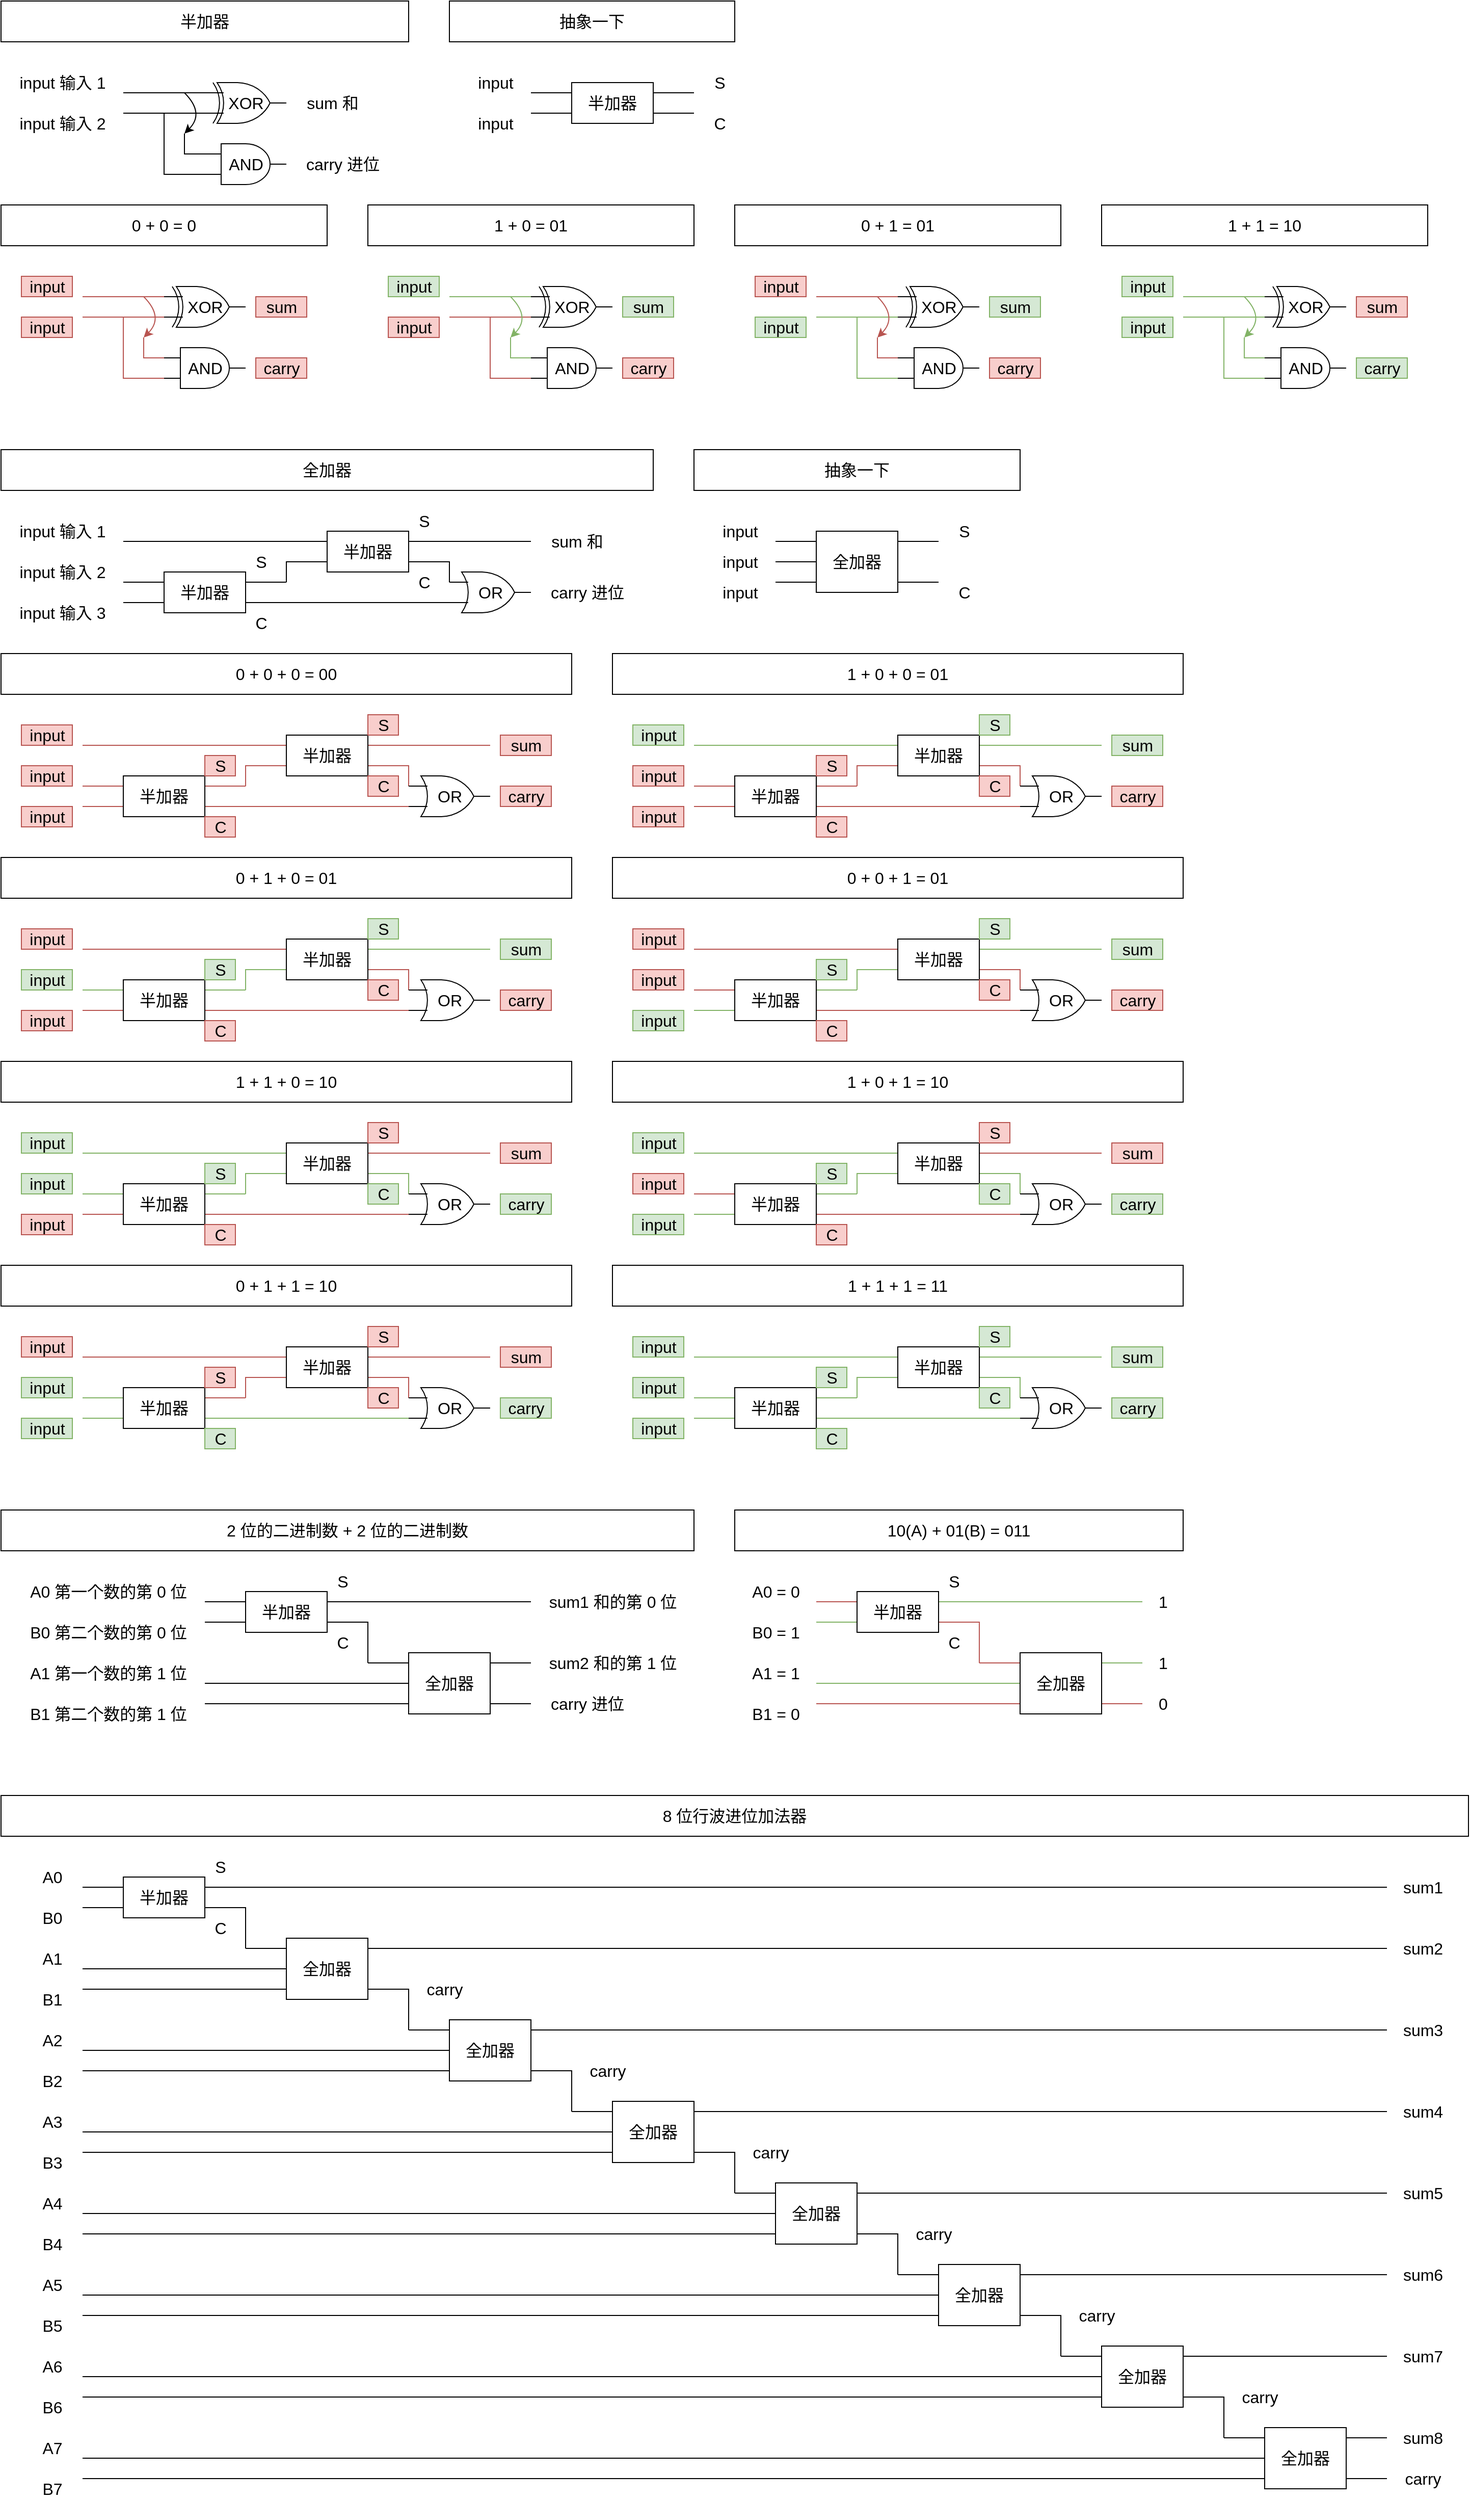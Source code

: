 <mxfile version="17.4.2" type="device"><diagram id="n6hgCIsgHHgJlaZAjlak" name="第 1 页"><mxGraphModel dx="1088" dy="843" grid="1" gridSize="10" guides="0" tooltips="1" connect="0" arrows="0" fold="1" page="1" pageScale="1" pageWidth="827" pageHeight="1169" math="0" shadow="0"><root><mxCell id="0"/><mxCell id="1" parent="0"/><mxCell id="E-EEdlOmFvRWh4n4W13X-309" value="" style="endArrow=none;html=1;rounded=0;fontSize=16;" parent="1" edge="1"><mxGeometry width="50" height="50" relative="1" as="geometry"><mxPoint x="320" y="1610" as="sourcePoint"/><mxPoint x="560" y="1610" as="targetPoint"/></mxGeometry></mxCell><mxCell id="E-EEdlOmFvRWh4n4W13X-310" value="" style="endArrow=none;html=1;rounded=0;fontSize=16;edgeStyle=elbowEdgeStyle;" parent="1" edge="1"><mxGeometry width="50" height="50" relative="1" as="geometry"><mxPoint x="320" y="1630" as="sourcePoint"/><mxPoint x="400" y="1670" as="targetPoint"/><Array as="points"><mxPoint x="400" y="1660"/></Array></mxGeometry></mxCell><mxCell id="E-EEdlOmFvRWh4n4W13X-311" value="" style="endArrow=none;html=1;rounded=0;fontSize=16;strokeColor=#000000;" parent="1" edge="1"><mxGeometry width="50" height="50" relative="1" as="geometry"><mxPoint x="480" y="1670" as="sourcePoint"/><mxPoint x="560" y="1670" as="targetPoint"/></mxGeometry></mxCell><mxCell id="E-EEdlOmFvRWh4n4W13X-312" value="" style="endArrow=none;html=1;rounded=0;fontSize=16;strokeColor=#000000;" parent="1" edge="1"><mxGeometry width="50" height="50" relative="1" as="geometry"><mxPoint x="480" y="1710" as="sourcePoint"/><mxPoint x="560" y="1710" as="targetPoint"/></mxGeometry></mxCell><mxCell id="3Is2JPBMQoYDMGSMHPyH-159" value="" style="endArrow=none;html=1;rounded=0;fontSize=16;strokeColor=#000000;" parent="1" edge="1"><mxGeometry width="50" height="50" relative="1" as="geometry"><mxPoint x="160" y="570" as="sourcePoint"/><mxPoint x="400" y="570" as="targetPoint"/></mxGeometry></mxCell><mxCell id="3Is2JPBMQoYDMGSMHPyH-162" value="" style="endArrow=none;html=1;rounded=0;fontSize=16;strokeColor=#000000;" parent="1" edge="1"><mxGeometry width="50" height="50" relative="1" as="geometry"><mxPoint x="400" y="570" as="sourcePoint"/><mxPoint x="560" y="570" as="targetPoint"/></mxGeometry></mxCell><mxCell id="3Is2JPBMQoYDMGSMHPyH-161" value="" style="endArrow=none;html=1;rounded=0;fontSize=16;strokeColor=#000000;entryX=0;entryY=0.25;entryDx=0;entryDy=0;entryPerimeter=0;edgeStyle=elbowEdgeStyle;" parent="1" target="3Is2JPBMQoYDMGSMHPyH-154" edge="1"><mxGeometry width="50" height="50" relative="1" as="geometry"><mxPoint x="400" y="590" as="sourcePoint"/><mxPoint x="350" y="600" as="targetPoint"/><Array as="points"><mxPoint x="480" y="600"/></Array></mxGeometry></mxCell><mxCell id="E-EEdlOmFvRWh4n4W13X-146" value="" style="endArrow=none;html=1;rounded=0;fontSize=16;strokeColor=#000000;" parent="1" edge="1"><mxGeometry width="50" height="50" relative="1" as="geometry"><mxPoint x="240" y="610" as="sourcePoint"/><mxPoint x="320" y="610" as="targetPoint"/></mxGeometry></mxCell><mxCell id="E-EEdlOmFvRWh4n4W13X-147" value="" style="endArrow=none;html=1;rounded=0;fontSize=16;strokeColor=#000000;edgeStyle=elbowEdgeStyle;" parent="1" edge="1"><mxGeometry width="50" height="50" relative="1" as="geometry"><mxPoint x="320" y="610" as="sourcePoint"/><mxPoint x="400" y="590" as="targetPoint"/><Array as="points"><mxPoint x="320" y="600"/></Array></mxGeometry></mxCell><mxCell id="3Is2JPBMQoYDMGSMHPyH-158" value="" style="endArrow=none;html=1;rounded=0;fontSize=16;strokeColor=#000000;entryX=0;entryY=0.75;entryDx=0;entryDy=0;entryPerimeter=0;" parent="1" target="3Is2JPBMQoYDMGSMHPyH-154" edge="1"><mxGeometry width="50" height="50" relative="1" as="geometry"><mxPoint x="240" y="630" as="sourcePoint"/><mxPoint x="450" y="530" as="targetPoint"/></mxGeometry></mxCell><mxCell id="E-EEdlOmFvRWh4n4W13X-144" value="" style="endArrow=none;html=1;rounded=0;fontSize=16;strokeColor=#000000;" parent="1" edge="1"><mxGeometry width="50" height="50" relative="1" as="geometry"><mxPoint x="880" y="570" as="sourcePoint"/><mxPoint x="960" y="570" as="targetPoint"/></mxGeometry></mxCell><mxCell id="E-EEdlOmFvRWh4n4W13X-145" value="" style="endArrow=none;html=1;rounded=0;fontSize=16;strokeColor=#000000;" parent="1" edge="1"><mxGeometry width="50" height="50" relative="1" as="geometry"><mxPoint x="880" y="610" as="sourcePoint"/><mxPoint x="960" y="610" as="targetPoint"/></mxGeometry></mxCell><mxCell id="E-EEdlOmFvRWh4n4W13X-142" value="" style="endArrow=none;html=1;rounded=0;fontSize=16;strokeColor=#000000;" parent="1" edge="1"><mxGeometry width="50" height="50" relative="1" as="geometry"><mxPoint x="640" y="130" as="sourcePoint"/><mxPoint x="720" y="130" as="targetPoint"/></mxGeometry></mxCell><mxCell id="E-EEdlOmFvRWh4n4W13X-143" value="" style="endArrow=none;html=1;rounded=0;fontSize=16;strokeColor=#000000;" parent="1" edge="1"><mxGeometry width="50" height="50" relative="1" as="geometry"><mxPoint x="640" y="150" as="sourcePoint"/><mxPoint x="720" y="150" as="targetPoint"/></mxGeometry></mxCell><mxCell id="3Is2JPBMQoYDMGSMHPyH-121" value="" style="endArrow=none;html=1;rounded=0;fontSize=16;strokeColor=#000000;" parent="1" edge="1"><mxGeometry width="50" height="50" relative="1" as="geometry"><mxPoint x="560" y="130" as="sourcePoint"/><mxPoint x="640" y="130" as="targetPoint"/></mxGeometry></mxCell><mxCell id="3Is2JPBMQoYDMGSMHPyH-122" value="" style="endArrow=none;html=1;rounded=0;fontSize=16;strokeColor=#000000;" parent="1" edge="1"><mxGeometry width="50" height="50" relative="1" as="geometry"><mxPoint x="560" y="150" as="sourcePoint"/><mxPoint x="640" y="150" as="targetPoint"/></mxGeometry></mxCell><mxCell id="3Is2JPBMQoYDMGSMHPyH-123" value="半加器" style="rounded=0;whiteSpace=wrap;html=1;fontSize=16;strokeColor=#000000;fillColor=none;container=0;" parent="1" vertex="1"><mxGeometry x="40" y="40" width="400" height="40" as="geometry"/></mxCell><mxCell id="3Is2JPBMQoYDMGSMHPyH-124" value="AND" style="verticalLabelPosition=middle;shadow=0;dashed=0;align=center;html=1;verticalAlign=middle;shape=mxgraph.electrical.logic_gates.logic_gate;operation=and;fontSize=16;strokeColor=#000000;fillColor=none;labelPosition=center;container=0;" parent="1" vertex="1"><mxGeometry x="240" y="180" width="80" height="40" as="geometry"/></mxCell><mxCell id="3Is2JPBMQoYDMGSMHPyH-125" value="XOR" style="verticalLabelPosition=middle;shadow=0;dashed=0;align=center;html=1;verticalAlign=middle;shape=mxgraph.electrical.logic_gates.logic_gate;operation=xor;fontSize=16;strokeColor=#000000;fillColor=none;labelPosition=center;container=0;" parent="1" vertex="1"><mxGeometry x="240" y="120" width="80" height="40" as="geometry"/></mxCell><mxCell id="3Is2JPBMQoYDMGSMHPyH-127" value="" style="endArrow=none;html=1;rounded=0;fontSize=16;strokeColor=#000000;entryX=0;entryY=0.25;entryDx=0;entryDy=0;entryPerimeter=0;" parent="1" edge="1"><mxGeometry width="50" height="50" relative="1" as="geometry"><mxPoint x="160" y="130" as="sourcePoint"/><mxPoint x="240" y="130" as="targetPoint"/></mxGeometry></mxCell><mxCell id="3Is2JPBMQoYDMGSMHPyH-130" value="" style="endArrow=none;html=1;rounded=0;fontSize=16;strokeColor=#000000;entryX=0;entryY=0.75;entryDx=0;entryDy=0;entryPerimeter=0;" parent="1" edge="1"><mxGeometry width="50" height="50" relative="1" as="geometry"><mxPoint x="160" y="150" as="sourcePoint"/><mxPoint x="240" y="150" as="targetPoint"/></mxGeometry></mxCell><mxCell id="3Is2JPBMQoYDMGSMHPyH-131" value="" style="curved=1;endArrow=classic;html=1;rounded=0;fontSize=16;strokeColor=#000000;" parent="1" edge="1"><mxGeometry width="50" height="50" relative="1" as="geometry"><mxPoint x="220" y="130" as="sourcePoint"/><mxPoint x="220" y="170" as="targetPoint"/><Array as="points"><mxPoint x="240" y="150"/></Array></mxGeometry></mxCell><mxCell id="3Is2JPBMQoYDMGSMHPyH-132" value="" style="endArrow=none;html=1;rounded=0;fontSize=16;strokeColor=#000000;exitX=0;exitY=0.75;exitDx=0;exitDy=0;exitPerimeter=0;" parent="1" edge="1"><mxGeometry width="50" height="50" relative="1" as="geometry"><mxPoint x="240" y="210" as="sourcePoint"/><mxPoint x="200" y="150" as="targetPoint"/><Array as="points"><mxPoint x="200" y="210"/></Array></mxGeometry></mxCell><mxCell id="3Is2JPBMQoYDMGSMHPyH-133" value="" style="endArrow=none;html=1;rounded=0;fontSize=16;strokeColor=#000000;entryX=0;entryY=0.25;entryDx=0;entryDy=0;entryPerimeter=0;" parent="1" edge="1"><mxGeometry width="50" height="50" relative="1" as="geometry"><mxPoint x="220" y="170" as="sourcePoint"/><mxPoint x="240" y="190" as="targetPoint"/><Array as="points"><mxPoint x="220" y="190"/></Array></mxGeometry></mxCell><mxCell id="3Is2JPBMQoYDMGSMHPyH-136" value="sum 和" style="text;html=1;align=center;verticalAlign=middle;resizable=0;points=[];autosize=1;strokeColor=none;fillColor=none;fontSize=16;container=0;" parent="1" vertex="1"><mxGeometry x="330" y="130" width="70" height="20" as="geometry"/></mxCell><mxCell id="3Is2JPBMQoYDMGSMHPyH-137" value="carry 进位" style="text;html=1;align=center;verticalAlign=middle;resizable=0;points=[];autosize=1;strokeColor=none;fillColor=none;fontSize=16;container=0;" parent="1" vertex="1"><mxGeometry x="330" y="190" width="90" height="20" as="geometry"/></mxCell><mxCell id="3Is2JPBMQoYDMGSMHPyH-138" value="半加器" style="rounded=0;whiteSpace=wrap;html=1;fontSize=16;strokeColor=#000000;fillColor=default;container=0;" parent="1" vertex="1"><mxGeometry x="600" y="120" width="80" height="40" as="geometry"/></mxCell><mxCell id="3Is2JPBMQoYDMGSMHPyH-140" value="C" style="text;html=1;align=center;verticalAlign=middle;resizable=0;points=[];autosize=1;strokeColor=none;fillColor=none;fontSize=16;container=0;" parent="1" vertex="1"><mxGeometry x="730" y="150" width="30" height="20" as="geometry"/></mxCell><mxCell id="3Is2JPBMQoYDMGSMHPyH-141" value="S" style="text;html=1;align=center;verticalAlign=middle;resizable=0;points=[];autosize=1;strokeColor=none;fillColor=none;fontSize=16;container=0;" parent="1" vertex="1"><mxGeometry x="730" y="110" width="30" height="20" as="geometry"/></mxCell><mxCell id="mlIngXAzHb3pUDaN1y7E-339" value="input" style="text;html=1;align=center;verticalAlign=middle;resizable=0;points=[];autosize=1;strokeColor=none;fillColor=none;fontSize=16;container=0;" parent="1" vertex="1"><mxGeometry x="500" y="110" width="50" height="20" as="geometry"/></mxCell><mxCell id="mlIngXAzHb3pUDaN1y7E-340" value="input" style="text;html=1;align=center;verticalAlign=middle;resizable=0;points=[];autosize=1;strokeColor=none;fillColor=none;fontSize=16;container=0;" parent="1" vertex="1"><mxGeometry x="500" y="150" width="50" height="20" as="geometry"/></mxCell><mxCell id="mlIngXAzHb3pUDaN1y7E-341" value="抽象一下" style="rounded=0;whiteSpace=wrap;html=1;fontSize=16;strokeColor=#000000;fillColor=none;container=0;" parent="1" vertex="1"><mxGeometry x="480" y="40" width="280" height="40" as="geometry"/></mxCell><mxCell id="mlIngXAzHb3pUDaN1y7E-342" value="0 + 0 = 0" style="rounded=0;whiteSpace=wrap;html=1;fontSize=16;strokeColor=#000000;fillColor=none;container=0;" parent="1" vertex="1"><mxGeometry x="40" y="240" width="320" height="40" as="geometry"/></mxCell><mxCell id="mlIngXAzHb3pUDaN1y7E-343" value="AND" style="verticalLabelPosition=middle;shadow=0;dashed=0;align=center;html=1;verticalAlign=middle;shape=mxgraph.electrical.logic_gates.logic_gate;operation=and;fontSize=16;strokeColor=#000000;fillColor=none;labelPosition=center;container=0;" parent="1" vertex="1"><mxGeometry x="200" y="380" width="80" height="40" as="geometry"/></mxCell><mxCell id="mlIngXAzHb3pUDaN1y7E-344" value="XOR" style="verticalLabelPosition=middle;shadow=0;dashed=0;align=center;html=1;verticalAlign=middle;shape=mxgraph.electrical.logic_gates.logic_gate;operation=xor;fontSize=16;strokeColor=#000000;fillColor=none;labelPosition=center;container=0;" parent="1" vertex="1"><mxGeometry x="200" y="320" width="80" height="40" as="geometry"/></mxCell><mxCell id="mlIngXAzHb3pUDaN1y7E-345" value="" style="endArrow=none;html=1;rounded=0;fontSize=16;strokeColor=#b85450;entryX=0;entryY=0.25;entryDx=0;entryDy=0;entryPerimeter=0;fillColor=#f8cecc;" parent="1" edge="1"><mxGeometry width="50" height="50" relative="1" as="geometry"><mxPoint x="120" y="330" as="sourcePoint"/><mxPoint x="200" y="330" as="targetPoint"/></mxGeometry></mxCell><mxCell id="mlIngXAzHb3pUDaN1y7E-348" value="" style="endArrow=none;html=1;rounded=0;fontSize=16;strokeColor=#b85450;entryX=0;entryY=0.75;entryDx=0;entryDy=0;entryPerimeter=0;fillColor=#f8cecc;" parent="1" edge="1"><mxGeometry width="50" height="50" relative="1" as="geometry"><mxPoint x="120" y="350" as="sourcePoint"/><mxPoint x="200" y="350" as="targetPoint"/></mxGeometry></mxCell><mxCell id="mlIngXAzHb3pUDaN1y7E-349" value="" style="curved=1;endArrow=classic;html=1;rounded=0;fontSize=16;strokeColor=#b85450;fillColor=#f8cecc;" parent="1" edge="1"><mxGeometry width="50" height="50" relative="1" as="geometry"><mxPoint x="180" y="330" as="sourcePoint"/><mxPoint x="180" y="370" as="targetPoint"/><Array as="points"><mxPoint x="200" y="350"/></Array></mxGeometry></mxCell><mxCell id="mlIngXAzHb3pUDaN1y7E-350" value="" style="endArrow=none;html=1;rounded=0;fontSize=16;strokeColor=#b85450;exitX=0;exitY=0.75;exitDx=0;exitDy=0;exitPerimeter=0;fillColor=#f8cecc;" parent="1" edge="1"><mxGeometry width="50" height="50" relative="1" as="geometry"><mxPoint x="200" y="410" as="sourcePoint"/><mxPoint x="160" y="350" as="targetPoint"/><Array as="points"><mxPoint x="160" y="410"/></Array></mxGeometry></mxCell><mxCell id="mlIngXAzHb3pUDaN1y7E-351" value="" style="endArrow=none;html=1;rounded=0;fontSize=16;strokeColor=#b85450;entryX=0;entryY=0.25;entryDx=0;entryDy=0;entryPerimeter=0;fillColor=#f8cecc;" parent="1" edge="1"><mxGeometry width="50" height="50" relative="1" as="geometry"><mxPoint x="180" y="370" as="sourcePoint"/><mxPoint x="200" y="390" as="targetPoint"/><Array as="points"><mxPoint x="180" y="390"/></Array></mxGeometry></mxCell><mxCell id="mlIngXAzHb3pUDaN1y7E-352" value="input" style="text;html=1;align=center;verticalAlign=middle;resizable=0;points=[];autosize=1;strokeColor=#b85450;fillColor=#f8cecc;fontSize=16;container=0;" parent="1" vertex="1"><mxGeometry x="60" y="310" width="50" height="20" as="geometry"/></mxCell><mxCell id="mlIngXAzHb3pUDaN1y7E-353" value="input" style="text;html=1;align=center;verticalAlign=middle;resizable=0;points=[];autosize=1;strokeColor=#b85450;fillColor=#f8cecc;fontSize=16;container=0;" parent="1" vertex="1"><mxGeometry x="60" y="350" width="50" height="20" as="geometry"/></mxCell><mxCell id="mlIngXAzHb3pUDaN1y7E-354" value="sum" style="text;html=1;align=center;verticalAlign=middle;resizable=0;points=[];autosize=1;strokeColor=#b85450;fillColor=#f8cecc;fontSize=16;container=0;" parent="1" vertex="1"><mxGeometry x="290" y="330" width="50" height="20" as="geometry"/></mxCell><mxCell id="mlIngXAzHb3pUDaN1y7E-355" value="carry" style="text;html=1;align=center;verticalAlign=middle;resizable=0;points=[];autosize=1;strokeColor=#b85450;fillColor=#f8cecc;fontSize=16;container=0;" parent="1" vertex="1"><mxGeometry x="290" y="390" width="50" height="20" as="geometry"/></mxCell><mxCell id="mlIngXAzHb3pUDaN1y7E-356" value="1 + 0 = 01" style="rounded=0;whiteSpace=wrap;html=1;fontSize=16;strokeColor=#000000;fillColor=none;container=0;" parent="1" vertex="1"><mxGeometry x="400" y="240" width="320" height="40" as="geometry"/></mxCell><mxCell id="mlIngXAzHb3pUDaN1y7E-357" value="AND" style="verticalLabelPosition=middle;shadow=0;dashed=0;align=center;html=1;verticalAlign=middle;shape=mxgraph.electrical.logic_gates.logic_gate;operation=and;fontSize=16;strokeColor=#000000;fillColor=none;labelPosition=center;container=0;" parent="1" vertex="1"><mxGeometry x="560" y="380" width="80" height="40" as="geometry"/></mxCell><mxCell id="mlIngXAzHb3pUDaN1y7E-358" value="XOR" style="verticalLabelPosition=middle;shadow=0;dashed=0;align=center;html=1;verticalAlign=middle;shape=mxgraph.electrical.logic_gates.logic_gate;operation=xor;fontSize=16;strokeColor=#000000;fillColor=none;labelPosition=center;container=0;" parent="1" vertex="1"><mxGeometry x="560" y="320" width="80" height="40" as="geometry"/></mxCell><mxCell id="mlIngXAzHb3pUDaN1y7E-359" value="" style="endArrow=none;html=1;rounded=0;fontSize=16;strokeColor=#82b366;entryX=0;entryY=0.25;entryDx=0;entryDy=0;entryPerimeter=0;fillColor=#d5e8d4;" parent="1" edge="1"><mxGeometry width="50" height="50" relative="1" as="geometry"><mxPoint x="480" y="330" as="sourcePoint"/><mxPoint x="560" y="330" as="targetPoint"/></mxGeometry></mxCell><mxCell id="mlIngXAzHb3pUDaN1y7E-362" value="" style="endArrow=none;html=1;rounded=0;fontSize=16;strokeColor=#b85450;entryX=0;entryY=0.75;entryDx=0;entryDy=0;entryPerimeter=0;fillColor=#f8cecc;" parent="1" edge="1"><mxGeometry width="50" height="50" relative="1" as="geometry"><mxPoint x="480" y="350" as="sourcePoint"/><mxPoint x="560" y="350" as="targetPoint"/></mxGeometry></mxCell><mxCell id="mlIngXAzHb3pUDaN1y7E-363" value="" style="curved=1;endArrow=classic;html=1;rounded=0;fontSize=16;strokeColor=#82b366;fillColor=#d5e8d4;" parent="1" edge="1"><mxGeometry width="50" height="50" relative="1" as="geometry"><mxPoint x="540" y="330" as="sourcePoint"/><mxPoint x="540" y="370" as="targetPoint"/><Array as="points"><mxPoint x="560" y="350"/></Array></mxGeometry></mxCell><mxCell id="mlIngXAzHb3pUDaN1y7E-364" value="" style="endArrow=none;html=1;rounded=0;fontSize=16;strokeColor=#b85450;exitX=0;exitY=0.75;exitDx=0;exitDy=0;exitPerimeter=0;fillColor=#f8cecc;" parent="1" edge="1"><mxGeometry width="50" height="50" relative="1" as="geometry"><mxPoint x="560" y="410" as="sourcePoint"/><mxPoint x="520" y="350" as="targetPoint"/><Array as="points"><mxPoint x="520" y="410"/></Array></mxGeometry></mxCell><mxCell id="mlIngXAzHb3pUDaN1y7E-365" value="" style="endArrow=none;html=1;rounded=0;fontSize=16;strokeColor=#82b366;entryX=0;entryY=0.25;entryDx=0;entryDy=0;entryPerimeter=0;fillColor=#d5e8d4;" parent="1" edge="1"><mxGeometry width="50" height="50" relative="1" as="geometry"><mxPoint x="540" y="370" as="sourcePoint"/><mxPoint x="560" y="390" as="targetPoint"/><Array as="points"><mxPoint x="540" y="390"/></Array></mxGeometry></mxCell><mxCell id="mlIngXAzHb3pUDaN1y7E-366" value="input" style="text;html=1;align=center;verticalAlign=middle;resizable=0;points=[];autosize=1;strokeColor=#82b366;fillColor=#d5e8d4;fontSize=16;container=0;" parent="1" vertex="1"><mxGeometry x="420" y="310" width="50" height="20" as="geometry"/></mxCell><mxCell id="mlIngXAzHb3pUDaN1y7E-367" value="input" style="text;html=1;align=center;verticalAlign=middle;resizable=0;points=[];autosize=1;strokeColor=#b85450;fillColor=#f8cecc;fontSize=16;container=0;" parent="1" vertex="1"><mxGeometry x="420" y="350" width="50" height="20" as="geometry"/></mxCell><mxCell id="mlIngXAzHb3pUDaN1y7E-368" value="sum" style="text;html=1;align=center;verticalAlign=middle;resizable=0;points=[];autosize=1;strokeColor=#82b366;fillColor=#d5e8d4;fontSize=16;container=0;" parent="1" vertex="1"><mxGeometry x="650" y="330" width="50" height="20" as="geometry"/></mxCell><mxCell id="mlIngXAzHb3pUDaN1y7E-369" value="carry" style="text;html=1;align=center;verticalAlign=middle;resizable=0;points=[];autosize=1;strokeColor=#b85450;fillColor=#f8cecc;fontSize=16;container=0;" parent="1" vertex="1"><mxGeometry x="650" y="390" width="50" height="20" as="geometry"/></mxCell><mxCell id="mlIngXAzHb3pUDaN1y7E-370" value="0 + 1 = 01" style="rounded=0;whiteSpace=wrap;html=1;fontSize=16;strokeColor=#000000;fillColor=none;container=0;" parent="1" vertex="1"><mxGeometry x="760" y="240" width="320" height="40" as="geometry"/></mxCell><mxCell id="mlIngXAzHb3pUDaN1y7E-371" value="AND" style="verticalLabelPosition=middle;shadow=0;dashed=0;align=center;html=1;verticalAlign=middle;shape=mxgraph.electrical.logic_gates.logic_gate;operation=and;fontSize=16;strokeColor=#000000;fillColor=none;labelPosition=center;container=0;" parent="1" vertex="1"><mxGeometry x="920" y="380" width="80" height="40" as="geometry"/></mxCell><mxCell id="mlIngXAzHb3pUDaN1y7E-372" value="XOR" style="verticalLabelPosition=middle;shadow=0;dashed=0;align=center;html=1;verticalAlign=middle;shape=mxgraph.electrical.logic_gates.logic_gate;operation=xor;fontSize=16;strokeColor=#000000;fillColor=none;labelPosition=center;container=0;" parent="1" vertex="1"><mxGeometry x="920" y="320" width="80" height="40" as="geometry"/></mxCell><mxCell id="mlIngXAzHb3pUDaN1y7E-373" value="" style="endArrow=none;html=1;rounded=0;fontSize=16;strokeColor=#b85450;entryX=0;entryY=0.25;entryDx=0;entryDy=0;entryPerimeter=0;fillColor=#f8cecc;" parent="1" edge="1"><mxGeometry width="50" height="50" relative="1" as="geometry"><mxPoint x="840" y="330" as="sourcePoint"/><mxPoint x="920" y="330" as="targetPoint"/></mxGeometry></mxCell><mxCell id="mlIngXAzHb3pUDaN1y7E-376" value="" style="endArrow=none;html=1;rounded=0;fontSize=16;strokeColor=#82b366;entryX=0;entryY=0.75;entryDx=0;entryDy=0;entryPerimeter=0;fillColor=#d5e8d4;" parent="1" edge="1"><mxGeometry width="50" height="50" relative="1" as="geometry"><mxPoint x="840" y="350" as="sourcePoint"/><mxPoint x="920" y="350" as="targetPoint"/></mxGeometry></mxCell><mxCell id="mlIngXAzHb3pUDaN1y7E-377" value="" style="curved=1;endArrow=classic;html=1;rounded=0;fontSize=16;strokeColor=#b85450;fillColor=#f8cecc;" parent="1" edge="1"><mxGeometry width="50" height="50" relative="1" as="geometry"><mxPoint x="900" y="330" as="sourcePoint"/><mxPoint x="900" y="370" as="targetPoint"/><Array as="points"><mxPoint x="920" y="350"/></Array></mxGeometry></mxCell><mxCell id="mlIngXAzHb3pUDaN1y7E-378" value="" style="endArrow=none;html=1;rounded=0;fontSize=16;strokeColor=#82b366;exitX=0;exitY=0.75;exitDx=0;exitDy=0;exitPerimeter=0;fillColor=#d5e8d4;" parent="1" edge="1"><mxGeometry width="50" height="50" relative="1" as="geometry"><mxPoint x="920" y="410" as="sourcePoint"/><mxPoint x="880" y="350" as="targetPoint"/><Array as="points"><mxPoint x="880" y="410"/></Array></mxGeometry></mxCell><mxCell id="mlIngXAzHb3pUDaN1y7E-379" value="" style="endArrow=none;html=1;rounded=0;fontSize=16;strokeColor=#b85450;entryX=0;entryY=0.25;entryDx=0;entryDy=0;entryPerimeter=0;fillColor=#f8cecc;" parent="1" edge="1"><mxGeometry width="50" height="50" relative="1" as="geometry"><mxPoint x="900" y="370" as="sourcePoint"/><mxPoint x="920" y="390" as="targetPoint"/><Array as="points"><mxPoint x="900" y="390"/></Array></mxGeometry></mxCell><mxCell id="mlIngXAzHb3pUDaN1y7E-380" value="input" style="text;html=1;align=center;verticalAlign=middle;resizable=0;points=[];autosize=1;strokeColor=#b85450;fillColor=#f8cecc;fontSize=16;container=0;" parent="1" vertex="1"><mxGeometry x="780" y="310" width="50" height="20" as="geometry"/></mxCell><mxCell id="mlIngXAzHb3pUDaN1y7E-381" value="input" style="text;html=1;align=center;verticalAlign=middle;resizable=0;points=[];autosize=1;strokeColor=#82b366;fillColor=#d5e8d4;fontSize=16;container=0;" parent="1" vertex="1"><mxGeometry x="780" y="350" width="50" height="20" as="geometry"/></mxCell><mxCell id="mlIngXAzHb3pUDaN1y7E-382" value="sum" style="text;html=1;align=center;verticalAlign=middle;resizable=0;points=[];autosize=1;strokeColor=#82b366;fillColor=#d5e8d4;fontSize=16;container=0;" parent="1" vertex="1"><mxGeometry x="1010" y="330" width="50" height="20" as="geometry"/></mxCell><mxCell id="mlIngXAzHb3pUDaN1y7E-383" value="carry" style="text;html=1;align=center;verticalAlign=middle;resizable=0;points=[];autosize=1;strokeColor=#b85450;fillColor=#f8cecc;fontSize=16;container=0;" parent="1" vertex="1"><mxGeometry x="1010" y="390" width="50" height="20" as="geometry"/></mxCell><mxCell id="mlIngXAzHb3pUDaN1y7E-384" value="1 + 1 = 10" style="rounded=0;whiteSpace=wrap;html=1;fontSize=16;strokeColor=#000000;fillColor=none;container=0;" parent="1" vertex="1"><mxGeometry x="1120" y="240" width="320" height="40" as="geometry"/></mxCell><mxCell id="mlIngXAzHb3pUDaN1y7E-385" value="AND" style="verticalLabelPosition=middle;shadow=0;dashed=0;align=center;html=1;verticalAlign=middle;shape=mxgraph.electrical.logic_gates.logic_gate;operation=and;fontSize=16;strokeColor=#000000;fillColor=none;labelPosition=center;container=0;" parent="1" vertex="1"><mxGeometry x="1280" y="380" width="80" height="40" as="geometry"/></mxCell><mxCell id="mlIngXAzHb3pUDaN1y7E-386" value="XOR" style="verticalLabelPosition=middle;shadow=0;dashed=0;align=center;html=1;verticalAlign=middle;shape=mxgraph.electrical.logic_gates.logic_gate;operation=xor;fontSize=16;strokeColor=#000000;fillColor=none;labelPosition=center;container=0;" parent="1" vertex="1"><mxGeometry x="1280" y="320" width="80" height="40" as="geometry"/></mxCell><mxCell id="mlIngXAzHb3pUDaN1y7E-387" value="" style="endArrow=none;html=1;rounded=0;fontSize=16;strokeColor=#82b366;entryX=0;entryY=0.25;entryDx=0;entryDy=0;entryPerimeter=0;fillColor=#d5e8d4;" parent="1" edge="1"><mxGeometry width="50" height="50" relative="1" as="geometry"><mxPoint x="1200" y="330" as="sourcePoint"/><mxPoint x="1280" y="330" as="targetPoint"/></mxGeometry></mxCell><mxCell id="mlIngXAzHb3pUDaN1y7E-390" value="" style="endArrow=none;html=1;rounded=0;fontSize=16;strokeColor=#82b366;entryX=0;entryY=0.75;entryDx=0;entryDy=0;entryPerimeter=0;fillColor=#d5e8d4;" parent="1" edge="1"><mxGeometry width="50" height="50" relative="1" as="geometry"><mxPoint x="1200" y="350" as="sourcePoint"/><mxPoint x="1280" y="350" as="targetPoint"/></mxGeometry></mxCell><mxCell id="mlIngXAzHb3pUDaN1y7E-391" value="" style="curved=1;endArrow=classic;html=1;rounded=0;fontSize=16;strokeColor=#82b366;fillColor=#d5e8d4;" parent="1" edge="1"><mxGeometry width="50" height="50" relative="1" as="geometry"><mxPoint x="1260" y="330" as="sourcePoint"/><mxPoint x="1260" y="370" as="targetPoint"/><Array as="points"><mxPoint x="1280" y="350"/></Array></mxGeometry></mxCell><mxCell id="mlIngXAzHb3pUDaN1y7E-392" value="" style="endArrow=none;html=1;rounded=0;fontSize=16;strokeColor=#82b366;exitX=0;exitY=0.75;exitDx=0;exitDy=0;exitPerimeter=0;fillColor=#d5e8d4;" parent="1" edge="1"><mxGeometry width="50" height="50" relative="1" as="geometry"><mxPoint x="1280" y="410" as="sourcePoint"/><mxPoint x="1240" y="350" as="targetPoint"/><Array as="points"><mxPoint x="1240" y="410"/></Array></mxGeometry></mxCell><mxCell id="mlIngXAzHb3pUDaN1y7E-393" value="" style="endArrow=none;html=1;rounded=0;fontSize=16;strokeColor=#82b366;entryX=0;entryY=0.25;entryDx=0;entryDy=0;entryPerimeter=0;fillColor=#d5e8d4;" parent="1" edge="1"><mxGeometry width="50" height="50" relative="1" as="geometry"><mxPoint x="1260" y="370" as="sourcePoint"/><mxPoint x="1280" y="390" as="targetPoint"/><Array as="points"><mxPoint x="1260" y="390"/></Array></mxGeometry></mxCell><mxCell id="mlIngXAzHb3pUDaN1y7E-394" value="input" style="text;html=1;align=center;verticalAlign=middle;resizable=0;points=[];autosize=1;strokeColor=#82b366;fillColor=#d5e8d4;fontSize=16;container=0;" parent="1" vertex="1"><mxGeometry x="1140" y="310" width="50" height="20" as="geometry"/></mxCell><mxCell id="mlIngXAzHb3pUDaN1y7E-395" value="input" style="text;html=1;align=center;verticalAlign=middle;resizable=0;points=[];autosize=1;strokeColor=#82b366;fillColor=#d5e8d4;fontSize=16;container=0;" parent="1" vertex="1"><mxGeometry x="1140" y="350" width="50" height="20" as="geometry"/></mxCell><mxCell id="mlIngXAzHb3pUDaN1y7E-396" value="sum" style="text;html=1;align=center;verticalAlign=middle;resizable=0;points=[];autosize=1;strokeColor=#b85450;fillColor=#f8cecc;fontSize=16;container=0;" parent="1" vertex="1"><mxGeometry x="1370" y="330" width="50" height="20" as="geometry"/></mxCell><mxCell id="mlIngXAzHb3pUDaN1y7E-397" value="carry" style="text;html=1;align=center;verticalAlign=middle;resizable=0;points=[];autosize=1;strokeColor=#82b366;fillColor=#d5e8d4;fontSize=16;container=0;" parent="1" vertex="1"><mxGeometry x="1370" y="390" width="50" height="20" as="geometry"/></mxCell><mxCell id="3Is2JPBMQoYDMGSMHPyH-144" value="" style="endArrow=none;html=1;rounded=0;fontSize=16;strokeColor=#000000;" parent="1" edge="1"><mxGeometry width="50" height="50" relative="1" as="geometry"><mxPoint x="160" y="610" as="sourcePoint"/><mxPoint x="240" y="610" as="targetPoint"/></mxGeometry></mxCell><mxCell id="3Is2JPBMQoYDMGSMHPyH-145" value="" style="endArrow=none;html=1;rounded=0;fontSize=16;strokeColor=#000000;" parent="1" edge="1"><mxGeometry width="50" height="50" relative="1" as="geometry"><mxPoint x="160" y="630" as="sourcePoint"/><mxPoint x="240" y="630" as="targetPoint"/></mxGeometry></mxCell><mxCell id="3Is2JPBMQoYDMGSMHPyH-146" value="半加器" style="rounded=0;whiteSpace=wrap;html=1;fontSize=16;strokeColor=#000000;fillColor=default;container=0;" parent="1" vertex="1"><mxGeometry x="200" y="600" width="80" height="40" as="geometry"/></mxCell><mxCell id="3Is2JPBMQoYDMGSMHPyH-147" value="C" style="text;html=1;align=center;verticalAlign=middle;resizable=0;points=[];autosize=1;strokeColor=none;fillColor=none;fontSize=16;container=0;" parent="1" vertex="1"><mxGeometry x="280" y="640" width="30" height="20" as="geometry"/></mxCell><mxCell id="3Is2JPBMQoYDMGSMHPyH-148" value="S" style="text;html=1;align=center;verticalAlign=middle;resizable=0;points=[];autosize=1;strokeColor=none;fillColor=none;fontSize=16;container=0;" parent="1" vertex="1"><mxGeometry x="280" y="580" width="30" height="20" as="geometry"/></mxCell><mxCell id="3Is2JPBMQoYDMGSMHPyH-151" value="半加器" style="rounded=0;whiteSpace=wrap;html=1;fontSize=16;strokeColor=#000000;fillColor=default;container=0;" parent="1" vertex="1"><mxGeometry x="360" y="560" width="80" height="40" as="geometry"/></mxCell><mxCell id="3Is2JPBMQoYDMGSMHPyH-152" value="C" style="text;html=1;align=center;verticalAlign=middle;resizable=0;points=[];autosize=1;strokeColor=none;fillColor=none;fontSize=16;container=0;" parent="1" vertex="1"><mxGeometry x="440" y="600" width="30" height="20" as="geometry"/></mxCell><mxCell id="3Is2JPBMQoYDMGSMHPyH-153" value="S" style="text;html=1;align=center;verticalAlign=middle;resizable=0;points=[];autosize=1;strokeColor=none;fillColor=none;fontSize=16;container=0;" parent="1" vertex="1"><mxGeometry x="440" y="540" width="30" height="20" as="geometry"/></mxCell><mxCell id="3Is2JPBMQoYDMGSMHPyH-154" value="OR" style="verticalLabelPosition=middle;shadow=0;dashed=0;align=center;html=1;verticalAlign=middle;shape=mxgraph.electrical.logic_gates.logic_gate;operation=or;fontSize=16;strokeColor=#000000;fillColor=none;labelPosition=center;container=0;" parent="1" vertex="1"><mxGeometry x="480" y="600" width="80" height="40" as="geometry"/></mxCell><mxCell id="3Is2JPBMQoYDMGSMHPyH-155" value="input 输入 3" style="text;html=1;align=center;verticalAlign=middle;resizable=0;points=[];autosize=1;strokeColor=none;fillColor=none;fontSize=16;container=0;" parent="1" vertex="1"><mxGeometry x="50" y="630" width="100" height="20" as="geometry"/></mxCell><mxCell id="3Is2JPBMQoYDMGSMHPyH-156" value="input 输入 2" style="text;html=1;align=center;verticalAlign=middle;resizable=0;points=[];autosize=1;strokeColor=none;fillColor=none;fontSize=16;container=0;" parent="1" vertex="1"><mxGeometry x="50" y="590" width="100" height="20" as="geometry"/></mxCell><mxCell id="3Is2JPBMQoYDMGSMHPyH-157" value="input 输入 1" style="text;html=1;align=center;verticalAlign=middle;resizable=0;points=[];autosize=1;strokeColor=none;fillColor=none;fontSize=16;container=0;" parent="1" vertex="1"><mxGeometry x="50" y="550" width="100" height="20" as="geometry"/></mxCell><mxCell id="3Is2JPBMQoYDMGSMHPyH-164" value="sum 和" style="text;html=1;align=center;verticalAlign=middle;resizable=0;points=[];autosize=1;strokeColor=none;fillColor=none;fontSize=16;container=0;" parent="1" vertex="1"><mxGeometry x="570" y="560" width="70" height="20" as="geometry"/></mxCell><mxCell id="3Is2JPBMQoYDMGSMHPyH-165" value="carry 进位" style="text;html=1;align=center;verticalAlign=middle;resizable=0;points=[];autosize=1;strokeColor=none;fillColor=none;fontSize=16;container=0;" parent="1" vertex="1"><mxGeometry x="570" y="610" width="90" height="20" as="geometry"/></mxCell><mxCell id="3Is2JPBMQoYDMGSMHPyH-167" value="全加器" style="rounded=0;whiteSpace=wrap;html=1;fontSize=16;strokeColor=#000000;fillColor=none;container=0;" parent="1" vertex="1"><mxGeometry x="40" y="480" width="640" height="40" as="geometry"/></mxCell><mxCell id="3Is2JPBMQoYDMGSMHPyH-168" value="" style="endArrow=none;html=1;rounded=0;fontSize=16;strokeColor=#000000;" parent="1" edge="1"><mxGeometry width="50" height="50" relative="1" as="geometry"><mxPoint x="800" y="570" as="sourcePoint"/><mxPoint x="880" y="570" as="targetPoint"/></mxGeometry></mxCell><mxCell id="3Is2JPBMQoYDMGSMHPyH-169" value="" style="endArrow=none;html=1;rounded=0;fontSize=16;strokeColor=#000000;" parent="1" edge="1"><mxGeometry width="50" height="50" relative="1" as="geometry"><mxPoint x="800" y="610" as="sourcePoint"/><mxPoint x="880" y="610" as="targetPoint"/></mxGeometry></mxCell><mxCell id="3Is2JPBMQoYDMGSMHPyH-171" value="C" style="text;html=1;align=center;verticalAlign=middle;resizable=0;points=[];autosize=1;strokeColor=none;fillColor=none;fontSize=16;container=0;" parent="1" vertex="1"><mxGeometry x="970" y="610" width="30" height="20" as="geometry"/></mxCell><mxCell id="3Is2JPBMQoYDMGSMHPyH-172" value="S" style="text;html=1;align=center;verticalAlign=middle;resizable=0;points=[];autosize=1;strokeColor=none;fillColor=none;fontSize=16;container=0;" parent="1" vertex="1"><mxGeometry x="970" y="550" width="30" height="20" as="geometry"/></mxCell><mxCell id="3Is2JPBMQoYDMGSMHPyH-173" value="" style="endArrow=none;html=1;rounded=0;fontSize=16;strokeColor=#000000;" parent="1" edge="1"><mxGeometry width="50" height="50" relative="1" as="geometry"><mxPoint x="800" y="590" as="sourcePoint"/><mxPoint x="880" y="590" as="targetPoint"/></mxGeometry></mxCell><mxCell id="3Is2JPBMQoYDMGSMHPyH-174" value="全加器" style="rounded=0;whiteSpace=wrap;html=1;fontSize=16;strokeColor=#000000;fillColor=default;container=0;" parent="1" vertex="1"><mxGeometry x="840" y="560" width="80" height="60" as="geometry"/></mxCell><mxCell id="mlIngXAzHb3pUDaN1y7E-420" value="0 + 0 + 0 = 00" style="rounded=0;whiteSpace=wrap;html=1;fontSize=16;strokeColor=#000000;fillColor=none;container=0;" parent="1" vertex="1"><mxGeometry x="40" y="680" width="560" height="40" as="geometry"/></mxCell><mxCell id="mlIngXAzHb3pUDaN1y7E-421" value="input" style="text;html=1;align=center;verticalAlign=middle;resizable=0;points=[];autosize=1;strokeColor=none;fillColor=none;fontSize=16;container=0;" parent="1" vertex="1"><mxGeometry x="740" y="580" width="50" height="20" as="geometry"/></mxCell><mxCell id="mlIngXAzHb3pUDaN1y7E-422" value="input" style="text;html=1;align=center;verticalAlign=middle;resizable=0;points=[];autosize=1;strokeColor=none;fillColor=none;fontSize=16;container=0;" parent="1" vertex="1"><mxGeometry x="740" y="550" width="50" height="20" as="geometry"/></mxCell><mxCell id="mlIngXAzHb3pUDaN1y7E-423" value="input" style="text;html=1;align=center;verticalAlign=middle;resizable=0;points=[];autosize=1;strokeColor=none;fillColor=none;fontSize=16;container=0;" parent="1" vertex="1"><mxGeometry x="740" y="610" width="50" height="20" as="geometry"/></mxCell><mxCell id="mlIngXAzHb3pUDaN1y7E-424" value="&lt;span style=&quot;font-size: 16px&quot;&gt;抽象一下&lt;/span&gt;" style="rounded=0;whiteSpace=wrap;html=1;fontSize=16;strokeColor=#000000;fillColor=none;container=0;" parent="1" vertex="1"><mxGeometry x="720" y="480" width="320" height="40" as="geometry"/></mxCell><mxCell id="mlIngXAzHb3pUDaN1y7E-447" value="1 + 0 + 0 = 01" style="rounded=0;whiteSpace=wrap;html=1;fontSize=16;strokeColor=#000000;fillColor=none;container=0;" parent="1" vertex="1"><mxGeometry x="640" y="680" width="560" height="40" as="geometry"/></mxCell><mxCell id="mlIngXAzHb3pUDaN1y7E-470" value="1 + 1 + 0 = 10" style="rounded=0;whiteSpace=wrap;html=1;fontSize=16;strokeColor=#000000;fillColor=none;container=0;" parent="1" vertex="1"><mxGeometry x="40" y="1080" width="560" height="40" as="geometry"/></mxCell><mxCell id="mlIngXAzHb3pUDaN1y7E-493" value="1 + 0 + 1 = 10" style="rounded=0;whiteSpace=wrap;html=1;fontSize=16;strokeColor=#000000;fillColor=none;container=0;" parent="1" vertex="1"><mxGeometry x="640" y="1080" width="560" height="40" as="geometry"/></mxCell><mxCell id="mlIngXAzHb3pUDaN1y7E-519" value="0 + 1 + 1 = 10" style="rounded=0;whiteSpace=wrap;html=1;fontSize=16;strokeColor=#000000;fillColor=none;container=0;" parent="1" vertex="1"><mxGeometry x="40" y="1280" width="560" height="40" as="geometry"/></mxCell><mxCell id="mlIngXAzHb3pUDaN1y7E-543" value="1 + 1 + 1 = 11" style="rounded=0;whiteSpace=wrap;html=1;fontSize=16;strokeColor=#000000;fillColor=none;container=0;" parent="1" vertex="1"><mxGeometry x="640" y="1280" width="560" height="40" as="geometry"/></mxCell><mxCell id="mlIngXAzHb3pUDaN1y7E-566" value="0 + 1 + 0 = 01" style="rounded=0;whiteSpace=wrap;html=1;fontSize=16;strokeColor=#000000;fillColor=none;container=0;" parent="1" vertex="1"><mxGeometry x="40" y="880" width="560" height="40" as="geometry"/></mxCell><mxCell id="mlIngXAzHb3pUDaN1y7E-589" value="0 + 0 + 1 = 01" style="rounded=0;whiteSpace=wrap;html=1;fontSize=16;strokeColor=#000000;fillColor=none;container=0;" parent="1" vertex="1"><mxGeometry x="640" y="880" width="560" height="40" as="geometry"/></mxCell><mxCell id="3Is2JPBMQoYDMGSMHPyH-255" value="8 位行波进位加法器" style="rounded=0;whiteSpace=wrap;html=1;fontSize=16;strokeColor=#000000;fillColor=none;container=0;" parent="1" vertex="1"><mxGeometry x="40" y="1800" width="1440" height="40" as="geometry"/></mxCell><mxCell id="mlIngXAzHb3pUDaN1y7E-591" value="" style="endArrow=none;html=1;rounded=0;fontSize=16;strokeColor=#000000;" parent="1" edge="1"><mxGeometry width="50" height="50" relative="1" as="geometry"><mxPoint x="240" y="1610" as="sourcePoint"/><mxPoint x="320" y="1610" as="targetPoint"/></mxGeometry></mxCell><mxCell id="mlIngXAzHb3pUDaN1y7E-592" value="" style="endArrow=none;html=1;rounded=0;fontSize=16;strokeColor=#000000;" parent="1" edge="1"><mxGeometry width="50" height="50" relative="1" as="geometry"><mxPoint x="240" y="1630" as="sourcePoint"/><mxPoint x="320" y="1630" as="targetPoint"/></mxGeometry></mxCell><mxCell id="mlIngXAzHb3pUDaN1y7E-593" value="半加器" style="rounded=0;whiteSpace=wrap;html=1;fontSize=16;strokeColor=#000000;fillColor=default;container=0;" parent="1" vertex="1"><mxGeometry x="280" y="1600" width="80" height="40" as="geometry"/></mxCell><mxCell id="mlIngXAzHb3pUDaN1y7E-594" value="C" style="text;html=1;align=center;verticalAlign=middle;resizable=0;points=[];autosize=1;strokeColor=none;fillColor=none;fontSize=16;container=0;" parent="1" vertex="1"><mxGeometry x="360" y="1640" width="30" height="20" as="geometry"/></mxCell><mxCell id="mlIngXAzHb3pUDaN1y7E-595" value="S" style="text;html=1;align=center;verticalAlign=middle;resizable=0;points=[];autosize=1;strokeColor=none;fillColor=none;fontSize=16;container=0;" parent="1" vertex="1"><mxGeometry x="360" y="1580" width="30" height="20" as="geometry"/></mxCell><mxCell id="mlIngXAzHb3pUDaN1y7E-596" value="A0 第一个数的第 0 位" style="text;html=1;align=center;verticalAlign=middle;resizable=0;points=[];autosize=1;strokeColor=none;fillColor=none;fontSize=16;container=0;" parent="1" vertex="1"><mxGeometry x="60" y="1590" width="170" height="20" as="geometry"/></mxCell><mxCell id="mlIngXAzHb3pUDaN1y7E-597" value="B0 第二个数的第 0 位" style="text;html=1;align=center;verticalAlign=middle;resizable=0;points=[];autosize=1;strokeColor=none;fillColor=none;fontSize=16;container=0;" parent="1" vertex="1"><mxGeometry x="60" y="1630" width="170" height="20" as="geometry"/></mxCell><mxCell id="mlIngXAzHb3pUDaN1y7E-598" value="" style="endArrow=none;html=1;rounded=0;fontSize=16;strokeColor=#000000;" parent="1" edge="1"><mxGeometry width="50" height="50" relative="1" as="geometry"><mxPoint x="400" y="1670" as="sourcePoint"/><mxPoint x="480" y="1670" as="targetPoint"/></mxGeometry></mxCell><mxCell id="mlIngXAzHb3pUDaN1y7E-599" value="" style="endArrow=none;html=1;rounded=0;fontSize=16;strokeColor=#000000;" parent="1" edge="1"><mxGeometry width="50" height="50" relative="1" as="geometry"><mxPoint x="240" y="1710" as="sourcePoint"/><mxPoint x="480" y="1710" as="targetPoint"/></mxGeometry></mxCell><mxCell id="mlIngXAzHb3pUDaN1y7E-601" value="" style="endArrow=none;html=1;rounded=0;fontSize=16;strokeColor=#000000;" parent="1" edge="1"><mxGeometry width="50" height="50" relative="1" as="geometry"><mxPoint x="240" y="1690" as="sourcePoint"/><mxPoint x="480" y="1690" as="targetPoint"/></mxGeometry></mxCell><mxCell id="mlIngXAzHb3pUDaN1y7E-602" value="全加器" style="rounded=0;whiteSpace=wrap;html=1;fontSize=16;strokeColor=#000000;fillColor=default;container=0;" parent="1" vertex="1"><mxGeometry x="440" y="1660" width="80" height="60" as="geometry"/></mxCell><mxCell id="mlIngXAzHb3pUDaN1y7E-604" value="A1 第一个数的第 1 位" style="text;html=1;align=center;verticalAlign=middle;resizable=0;points=[];autosize=1;strokeColor=none;fillColor=none;fontSize=16;container=0;" parent="1" vertex="1"><mxGeometry x="60" y="1670" width="170" height="20" as="geometry"/></mxCell><mxCell id="mlIngXAzHb3pUDaN1y7E-605" value="sum1 和的第 0 位" style="text;html=1;align=center;verticalAlign=middle;resizable=0;points=[];autosize=1;strokeColor=none;fillColor=none;fontSize=16;container=0;" parent="1" vertex="1"><mxGeometry x="570" y="1600" width="140" height="20" as="geometry"/></mxCell><mxCell id="mlIngXAzHb3pUDaN1y7E-606" value="sum2 和的第 1 位" style="text;html=1;align=center;verticalAlign=middle;resizable=0;points=[];autosize=1;strokeColor=none;fillColor=none;fontSize=16;container=0;" parent="1" vertex="1"><mxGeometry x="570" y="1660" width="140" height="20" as="geometry"/></mxCell><mxCell id="mlIngXAzHb3pUDaN1y7E-607" value="2 位的二进制数 + 2 位的二进制数" style="rounded=0;whiteSpace=wrap;html=1;fontSize=16;strokeColor=#000000;fillColor=none;container=0;" parent="1" vertex="1"><mxGeometry x="40" y="1520" width="680" height="40" as="geometry"/></mxCell><mxCell id="mlIngXAzHb3pUDaN1y7E-613" value="carry 进位" style="text;html=1;align=center;verticalAlign=middle;resizable=0;points=[];autosize=1;fontSize=16;container=0;" parent="1" vertex="1"><mxGeometry x="570" y="1700" width="90" height="20" as="geometry"/></mxCell><mxCell id="mlIngXAzHb3pUDaN1y7E-615" value="B1 第二个数的第 1 位" style="text;html=1;align=center;verticalAlign=middle;resizable=0;points=[];autosize=1;strokeColor=none;fillColor=none;fontSize=16;container=0;" parent="1" vertex="1"><mxGeometry x="60" y="1710" width="170" height="20" as="geometry"/></mxCell><mxCell id="E-EEdlOmFvRWh4n4W13X-148" value="" style="endArrow=none;html=1;rounded=0;fontSize=16;strokeColor=#b85450;fillColor=#f8cecc;" parent="1" edge="1"><mxGeometry width="50" height="50" relative="1" as="geometry"><mxPoint x="120" y="770" as="sourcePoint"/><mxPoint x="360" y="770" as="targetPoint"/></mxGeometry></mxCell><mxCell id="E-EEdlOmFvRWh4n4W13X-149" value="" style="endArrow=none;html=1;rounded=0;fontSize=16;strokeColor=#b85450;fillColor=#f8cecc;" parent="1" edge="1"><mxGeometry width="50" height="50" relative="1" as="geometry"><mxPoint x="360" y="770" as="sourcePoint"/><mxPoint x="520" y="770" as="targetPoint"/></mxGeometry></mxCell><mxCell id="E-EEdlOmFvRWh4n4W13X-150" value="" style="endArrow=none;html=1;rounded=0;fontSize=16;strokeColor=#b85450;entryX=0;entryY=0.25;entryDx=0;entryDy=0;entryPerimeter=0;edgeStyle=elbowEdgeStyle;fillColor=#f8cecc;" parent="1" target="E-EEdlOmFvRWh4n4W13X-162" edge="1"><mxGeometry width="50" height="50" relative="1" as="geometry"><mxPoint x="360" y="790" as="sourcePoint"/><mxPoint x="310" y="800" as="targetPoint"/><Array as="points"><mxPoint x="440" y="800"/></Array></mxGeometry></mxCell><mxCell id="E-EEdlOmFvRWh4n4W13X-151" value="" style="endArrow=none;html=1;rounded=0;fontSize=16;strokeColor=#b85450;fillColor=#f8cecc;" parent="1" edge="1"><mxGeometry width="50" height="50" relative="1" as="geometry"><mxPoint x="200" y="810" as="sourcePoint"/><mxPoint x="280" y="810" as="targetPoint"/></mxGeometry></mxCell><mxCell id="E-EEdlOmFvRWh4n4W13X-152" value="" style="endArrow=none;html=1;rounded=0;fontSize=16;strokeColor=#b85450;edgeStyle=elbowEdgeStyle;fillColor=#f8cecc;" parent="1" edge="1"><mxGeometry width="50" height="50" relative="1" as="geometry"><mxPoint x="280" y="810" as="sourcePoint"/><mxPoint x="360" y="790" as="targetPoint"/><Array as="points"><mxPoint x="280" y="800"/></Array></mxGeometry></mxCell><mxCell id="E-EEdlOmFvRWh4n4W13X-153" value="" style="endArrow=none;html=1;rounded=0;fontSize=16;strokeColor=#b85450;entryX=0;entryY=0.75;entryDx=0;entryDy=0;entryPerimeter=0;fillColor=#f8cecc;" parent="1" target="E-EEdlOmFvRWh4n4W13X-162" edge="1"><mxGeometry width="50" height="50" relative="1" as="geometry"><mxPoint x="200" y="830" as="sourcePoint"/><mxPoint x="410" y="730" as="targetPoint"/></mxGeometry></mxCell><mxCell id="E-EEdlOmFvRWh4n4W13X-154" value="" style="endArrow=none;html=1;rounded=0;fontSize=16;strokeColor=#b85450;fillColor=#f8cecc;" parent="1" edge="1"><mxGeometry width="50" height="50" relative="1" as="geometry"><mxPoint x="120" y="810" as="sourcePoint"/><mxPoint x="200" y="810" as="targetPoint"/></mxGeometry></mxCell><mxCell id="E-EEdlOmFvRWh4n4W13X-155" value="" style="endArrow=none;html=1;rounded=0;fontSize=16;strokeColor=#b85450;fillColor=#f8cecc;" parent="1" edge="1"><mxGeometry width="50" height="50" relative="1" as="geometry"><mxPoint x="120" y="830" as="sourcePoint"/><mxPoint x="200" y="830" as="targetPoint"/></mxGeometry></mxCell><mxCell id="E-EEdlOmFvRWh4n4W13X-156" value="半加器" style="rounded=0;whiteSpace=wrap;html=1;fontSize=16;strokeColor=#000000;fillColor=default;container=0;" parent="1" vertex="1"><mxGeometry x="160" y="800" width="80" height="40" as="geometry"/></mxCell><mxCell id="E-EEdlOmFvRWh4n4W13X-157" value="C" style="text;html=1;align=center;verticalAlign=middle;resizable=0;points=[];autosize=1;strokeColor=#b85450;fillColor=#f8cecc;fontSize=16;container=0;" parent="1" vertex="1"><mxGeometry x="240" y="840" width="30" height="20" as="geometry"/></mxCell><mxCell id="E-EEdlOmFvRWh4n4W13X-158" value="S" style="text;html=1;align=center;verticalAlign=middle;resizable=0;points=[];autosize=1;strokeColor=#b85450;fillColor=#f8cecc;fontSize=16;container=0;" parent="1" vertex="1"><mxGeometry x="240" y="780" width="30" height="20" as="geometry"/></mxCell><mxCell id="E-EEdlOmFvRWh4n4W13X-159" value="半加器" style="rounded=0;whiteSpace=wrap;html=1;fontSize=16;strokeColor=#000000;fillColor=default;container=0;" parent="1" vertex="1"><mxGeometry x="320" y="760" width="80" height="40" as="geometry"/></mxCell><mxCell id="E-EEdlOmFvRWh4n4W13X-160" value="C" style="text;html=1;align=center;verticalAlign=middle;resizable=0;points=[];autosize=1;strokeColor=#b85450;fillColor=#f8cecc;fontSize=16;container=0;" parent="1" vertex="1"><mxGeometry x="400" y="800" width="30" height="20" as="geometry"/></mxCell><mxCell id="E-EEdlOmFvRWh4n4W13X-161" value="S" style="text;html=1;align=center;verticalAlign=middle;resizable=0;points=[];autosize=1;strokeColor=#b85450;fillColor=#f8cecc;fontSize=16;container=0;" parent="1" vertex="1"><mxGeometry x="400" y="740" width="30" height="20" as="geometry"/></mxCell><mxCell id="E-EEdlOmFvRWh4n4W13X-162" value="OR" style="verticalLabelPosition=middle;shadow=0;dashed=0;align=center;html=1;verticalAlign=middle;shape=mxgraph.electrical.logic_gates.logic_gate;operation=or;fontSize=16;strokeColor=#000000;fillColor=none;labelPosition=center;container=0;" parent="1" vertex="1"><mxGeometry x="440" y="800" width="80" height="40" as="geometry"/></mxCell><mxCell id="E-EEdlOmFvRWh4n4W13X-163" value="input" style="text;html=1;align=center;verticalAlign=middle;resizable=0;points=[];autosize=1;strokeColor=#b85450;fillColor=#f8cecc;fontSize=16;container=0;" parent="1" vertex="1"><mxGeometry x="60" y="830" width="50" height="20" as="geometry"/></mxCell><mxCell id="E-EEdlOmFvRWh4n4W13X-164" value="input" style="text;html=1;align=center;verticalAlign=middle;resizable=0;points=[];autosize=1;strokeColor=#b85450;fillColor=#f8cecc;fontSize=16;container=0;" parent="1" vertex="1"><mxGeometry x="60" y="790" width="50" height="20" as="geometry"/></mxCell><mxCell id="E-EEdlOmFvRWh4n4W13X-165" value="input" style="text;html=1;align=center;verticalAlign=middle;resizable=0;points=[];autosize=1;strokeColor=#b85450;fillColor=#f8cecc;fontSize=16;container=0;" parent="1" vertex="1"><mxGeometry x="60" y="750" width="50" height="20" as="geometry"/></mxCell><mxCell id="E-EEdlOmFvRWh4n4W13X-166" value="sum" style="text;html=1;align=center;verticalAlign=middle;resizable=0;points=[];autosize=1;strokeColor=#b85450;fillColor=#f8cecc;fontSize=16;container=0;" parent="1" vertex="1"><mxGeometry x="530" y="760" width="50" height="20" as="geometry"/></mxCell><mxCell id="E-EEdlOmFvRWh4n4W13X-167" value="carry" style="text;html=1;align=center;verticalAlign=middle;resizable=0;points=[];autosize=1;strokeColor=#b85450;fillColor=#f8cecc;fontSize=16;container=0;" parent="1" vertex="1"><mxGeometry x="530" y="810" width="50" height="20" as="geometry"/></mxCell><mxCell id="E-EEdlOmFvRWh4n4W13X-168" value="" style="endArrow=none;html=1;rounded=0;fontSize=16;strokeColor=#82b366;fillColor=#d5e8d4;" parent="1" edge="1"><mxGeometry width="50" height="50" relative="1" as="geometry"><mxPoint x="720" y="770" as="sourcePoint"/><mxPoint x="960" y="770" as="targetPoint"/></mxGeometry></mxCell><mxCell id="E-EEdlOmFvRWh4n4W13X-169" value="" style="endArrow=none;html=1;rounded=0;fontSize=16;strokeColor=#82b366;fillColor=#d5e8d4;" parent="1" edge="1"><mxGeometry width="50" height="50" relative="1" as="geometry"><mxPoint x="960" y="770" as="sourcePoint"/><mxPoint x="1120" y="770" as="targetPoint"/></mxGeometry></mxCell><mxCell id="E-EEdlOmFvRWh4n4W13X-170" value="" style="endArrow=none;html=1;rounded=0;fontSize=16;strokeColor=#b85450;entryX=0;entryY=0.25;entryDx=0;entryDy=0;entryPerimeter=0;edgeStyle=elbowEdgeStyle;fillColor=#f8cecc;" parent="1" target="E-EEdlOmFvRWh4n4W13X-182" edge="1"><mxGeometry width="50" height="50" relative="1" as="geometry"><mxPoint x="960" y="790" as="sourcePoint"/><mxPoint x="910" y="800" as="targetPoint"/><Array as="points"><mxPoint x="1040" y="800"/></Array></mxGeometry></mxCell><mxCell id="E-EEdlOmFvRWh4n4W13X-171" value="" style="endArrow=none;html=1;rounded=0;fontSize=16;strokeColor=#b85450;fillColor=#f8cecc;" parent="1" edge="1"><mxGeometry width="50" height="50" relative="1" as="geometry"><mxPoint x="800" y="810" as="sourcePoint"/><mxPoint x="880" y="810" as="targetPoint"/></mxGeometry></mxCell><mxCell id="E-EEdlOmFvRWh4n4W13X-172" value="" style="endArrow=none;html=1;rounded=0;fontSize=16;strokeColor=#b85450;edgeStyle=elbowEdgeStyle;fillColor=#f8cecc;" parent="1" edge="1"><mxGeometry width="50" height="50" relative="1" as="geometry"><mxPoint x="880" y="810" as="sourcePoint"/><mxPoint x="960" y="790" as="targetPoint"/><Array as="points"><mxPoint x="880" y="800"/></Array></mxGeometry></mxCell><mxCell id="E-EEdlOmFvRWh4n4W13X-173" value="" style="endArrow=none;html=1;rounded=0;fontSize=16;strokeColor=#b85450;entryX=0;entryY=0.75;entryDx=0;entryDy=0;entryPerimeter=0;fillColor=#f8cecc;" parent="1" target="E-EEdlOmFvRWh4n4W13X-182" edge="1"><mxGeometry width="50" height="50" relative="1" as="geometry"><mxPoint x="800" y="830" as="sourcePoint"/><mxPoint x="1010" y="730" as="targetPoint"/></mxGeometry></mxCell><mxCell id="E-EEdlOmFvRWh4n4W13X-174" value="" style="endArrow=none;html=1;rounded=0;fontSize=16;strokeColor=#b85450;fillColor=#f8cecc;" parent="1" edge="1"><mxGeometry width="50" height="50" relative="1" as="geometry"><mxPoint x="720" y="810" as="sourcePoint"/><mxPoint x="800" y="810" as="targetPoint"/></mxGeometry></mxCell><mxCell id="E-EEdlOmFvRWh4n4W13X-175" value="" style="endArrow=none;html=1;rounded=0;fontSize=16;strokeColor=#b85450;fillColor=#f8cecc;" parent="1" edge="1"><mxGeometry width="50" height="50" relative="1" as="geometry"><mxPoint x="720" y="830" as="sourcePoint"/><mxPoint x="800" y="830" as="targetPoint"/></mxGeometry></mxCell><mxCell id="E-EEdlOmFvRWh4n4W13X-176" value="半加器" style="rounded=0;whiteSpace=wrap;html=1;fontSize=16;strokeColor=#000000;fillColor=default;container=0;" parent="1" vertex="1"><mxGeometry x="760" y="800" width="80" height="40" as="geometry"/></mxCell><mxCell id="E-EEdlOmFvRWh4n4W13X-177" value="C" style="text;html=1;align=center;verticalAlign=middle;resizable=0;points=[];autosize=1;strokeColor=#b85450;fillColor=#f8cecc;fontSize=16;container=0;" parent="1" vertex="1"><mxGeometry x="840" y="840" width="30" height="20" as="geometry"/></mxCell><mxCell id="E-EEdlOmFvRWh4n4W13X-178" value="S" style="text;html=1;align=center;verticalAlign=middle;resizable=0;points=[];autosize=1;strokeColor=#b85450;fillColor=#f8cecc;fontSize=16;container=0;" parent="1" vertex="1"><mxGeometry x="840" y="780" width="30" height="20" as="geometry"/></mxCell><mxCell id="E-EEdlOmFvRWh4n4W13X-179" value="半加器" style="rounded=0;whiteSpace=wrap;html=1;fontSize=16;strokeColor=#000000;fillColor=default;container=0;" parent="1" vertex="1"><mxGeometry x="920" y="760" width="80" height="40" as="geometry"/></mxCell><mxCell id="E-EEdlOmFvRWh4n4W13X-180" value="C" style="text;html=1;align=center;verticalAlign=middle;resizable=0;points=[];autosize=1;strokeColor=#b85450;fillColor=#f8cecc;fontSize=16;container=0;" parent="1" vertex="1"><mxGeometry x="1000" y="800" width="30" height="20" as="geometry"/></mxCell><mxCell id="E-EEdlOmFvRWh4n4W13X-181" value="S" style="text;html=1;align=center;verticalAlign=middle;resizable=0;points=[];autosize=1;strokeColor=#82b366;fillColor=#d5e8d4;fontSize=16;container=0;" parent="1" vertex="1"><mxGeometry x="1000" y="740" width="30" height="20" as="geometry"/></mxCell><mxCell id="E-EEdlOmFvRWh4n4W13X-182" value="OR" style="verticalLabelPosition=middle;shadow=0;dashed=0;align=center;html=1;verticalAlign=middle;shape=mxgraph.electrical.logic_gates.logic_gate;operation=or;fontSize=16;strokeColor=#000000;fillColor=none;labelPosition=center;container=0;" parent="1" vertex="1"><mxGeometry x="1040" y="800" width="80" height="40" as="geometry"/></mxCell><mxCell id="E-EEdlOmFvRWh4n4W13X-183" value="input" style="text;html=1;align=center;verticalAlign=middle;resizable=0;points=[];autosize=1;strokeColor=#b85450;fillColor=#f8cecc;fontSize=16;container=0;" parent="1" vertex="1"><mxGeometry x="660" y="830" width="50" height="20" as="geometry"/></mxCell><mxCell id="E-EEdlOmFvRWh4n4W13X-184" value="input" style="text;html=1;align=center;verticalAlign=middle;resizable=0;points=[];autosize=1;strokeColor=#b85450;fillColor=#f8cecc;fontSize=16;container=0;" parent="1" vertex="1"><mxGeometry x="660" y="790" width="50" height="20" as="geometry"/></mxCell><mxCell id="E-EEdlOmFvRWh4n4W13X-185" value="input" style="text;html=1;align=center;verticalAlign=middle;resizable=0;points=[];autosize=1;strokeColor=#82b366;fillColor=#d5e8d4;fontSize=16;container=0;" parent="1" vertex="1"><mxGeometry x="660" y="750" width="50" height="20" as="geometry"/></mxCell><mxCell id="E-EEdlOmFvRWh4n4W13X-186" value="sum" style="text;html=1;align=center;verticalAlign=middle;resizable=0;points=[];autosize=1;strokeColor=#82b366;fillColor=#d5e8d4;fontSize=16;container=0;" parent="1" vertex="1"><mxGeometry x="1130" y="760" width="50" height="20" as="geometry"/></mxCell><mxCell id="E-EEdlOmFvRWh4n4W13X-187" value="carry" style="text;html=1;align=center;verticalAlign=middle;resizable=0;points=[];autosize=1;strokeColor=#b85450;fillColor=#f8cecc;fontSize=16;container=0;" parent="1" vertex="1"><mxGeometry x="1130" y="810" width="50" height="20" as="geometry"/></mxCell><mxCell id="E-EEdlOmFvRWh4n4W13X-189" value="" style="endArrow=none;html=1;rounded=0;fontSize=16;strokeColor=#b85450;fillColor=#f8cecc;" parent="1" edge="1"><mxGeometry width="50" height="50" relative="1" as="geometry"><mxPoint x="120" y="970" as="sourcePoint"/><mxPoint x="360" y="970" as="targetPoint"/></mxGeometry></mxCell><mxCell id="E-EEdlOmFvRWh4n4W13X-190" value="" style="endArrow=none;html=1;rounded=0;fontSize=16;strokeColor=#82b366;fillColor=#d5e8d4;" parent="1" edge="1"><mxGeometry width="50" height="50" relative="1" as="geometry"><mxPoint x="360" y="970" as="sourcePoint"/><mxPoint x="520" y="970" as="targetPoint"/></mxGeometry></mxCell><mxCell id="E-EEdlOmFvRWh4n4W13X-191" value="" style="endArrow=none;html=1;rounded=0;fontSize=16;strokeColor=#b85450;entryX=0;entryY=0.25;entryDx=0;entryDy=0;entryPerimeter=0;edgeStyle=elbowEdgeStyle;fillColor=#f8cecc;" parent="1" target="E-EEdlOmFvRWh4n4W13X-203" edge="1"><mxGeometry width="50" height="50" relative="1" as="geometry"><mxPoint x="360" y="990" as="sourcePoint"/><mxPoint x="310" y="1000" as="targetPoint"/><Array as="points"><mxPoint x="440" y="1000"/></Array></mxGeometry></mxCell><mxCell id="E-EEdlOmFvRWh4n4W13X-192" value="" style="endArrow=none;html=1;rounded=0;fontSize=16;strokeColor=#82b366;fillColor=#d5e8d4;" parent="1" edge="1"><mxGeometry width="50" height="50" relative="1" as="geometry"><mxPoint x="200" y="1010" as="sourcePoint"/><mxPoint x="280" y="1010" as="targetPoint"/></mxGeometry></mxCell><mxCell id="E-EEdlOmFvRWh4n4W13X-193" value="" style="endArrow=none;html=1;rounded=0;fontSize=16;strokeColor=#82b366;edgeStyle=elbowEdgeStyle;fillColor=#d5e8d4;" parent="1" edge="1"><mxGeometry width="50" height="50" relative="1" as="geometry"><mxPoint x="280" y="1010" as="sourcePoint"/><mxPoint x="360" y="990" as="targetPoint"/><Array as="points"><mxPoint x="280" y="1000"/></Array></mxGeometry></mxCell><mxCell id="E-EEdlOmFvRWh4n4W13X-194" value="" style="endArrow=none;html=1;rounded=0;fontSize=16;strokeColor=#b85450;entryX=0;entryY=0.75;entryDx=0;entryDy=0;entryPerimeter=0;fillColor=#f8cecc;" parent="1" target="E-EEdlOmFvRWh4n4W13X-203" edge="1"><mxGeometry width="50" height="50" relative="1" as="geometry"><mxPoint x="200" y="1030" as="sourcePoint"/><mxPoint x="410" y="930" as="targetPoint"/></mxGeometry></mxCell><mxCell id="E-EEdlOmFvRWh4n4W13X-195" value="" style="endArrow=none;html=1;rounded=0;fontSize=16;strokeColor=#82b366;fillColor=#d5e8d4;" parent="1" edge="1"><mxGeometry width="50" height="50" relative="1" as="geometry"><mxPoint x="120" y="1010" as="sourcePoint"/><mxPoint x="200" y="1010" as="targetPoint"/></mxGeometry></mxCell><mxCell id="E-EEdlOmFvRWh4n4W13X-196" value="" style="endArrow=none;html=1;rounded=0;fontSize=16;strokeColor=#b85450;fillColor=#f8cecc;" parent="1" edge="1"><mxGeometry width="50" height="50" relative="1" as="geometry"><mxPoint x="120" y="1030" as="sourcePoint"/><mxPoint x="200" y="1030" as="targetPoint"/></mxGeometry></mxCell><mxCell id="E-EEdlOmFvRWh4n4W13X-197" value="半加器" style="rounded=0;whiteSpace=wrap;html=1;fontSize=16;strokeColor=#000000;fillColor=default;container=0;" parent="1" vertex="1"><mxGeometry x="160" y="1000" width="80" height="40" as="geometry"/></mxCell><mxCell id="E-EEdlOmFvRWh4n4W13X-198" value="C" style="text;html=1;align=center;verticalAlign=middle;resizable=0;points=[];autosize=1;strokeColor=#b85450;fillColor=#f8cecc;fontSize=16;container=0;" parent="1" vertex="1"><mxGeometry x="240" y="1040" width="30" height="20" as="geometry"/></mxCell><mxCell id="E-EEdlOmFvRWh4n4W13X-199" value="S" style="text;html=1;align=center;verticalAlign=middle;resizable=0;points=[];autosize=1;strokeColor=#82b366;fillColor=#d5e8d4;fontSize=16;container=0;" parent="1" vertex="1"><mxGeometry x="240" y="980" width="30" height="20" as="geometry"/></mxCell><mxCell id="E-EEdlOmFvRWh4n4W13X-200" value="半加器" style="rounded=0;whiteSpace=wrap;html=1;fontSize=16;strokeColor=#000000;fillColor=default;container=0;" parent="1" vertex="1"><mxGeometry x="320" y="960" width="80" height="40" as="geometry"/></mxCell><mxCell id="E-EEdlOmFvRWh4n4W13X-201" value="C" style="text;html=1;align=center;verticalAlign=middle;resizable=0;points=[];autosize=1;strokeColor=#b85450;fillColor=#f8cecc;fontSize=16;container=0;" parent="1" vertex="1"><mxGeometry x="400" y="1000" width="30" height="20" as="geometry"/></mxCell><mxCell id="E-EEdlOmFvRWh4n4W13X-202" value="S" style="text;html=1;align=center;verticalAlign=middle;resizable=0;points=[];autosize=1;strokeColor=#82b366;fillColor=#d5e8d4;fontSize=16;container=0;" parent="1" vertex="1"><mxGeometry x="400" y="940" width="30" height="20" as="geometry"/></mxCell><mxCell id="E-EEdlOmFvRWh4n4W13X-203" value="OR" style="verticalLabelPosition=middle;shadow=0;dashed=0;align=center;html=1;verticalAlign=middle;shape=mxgraph.electrical.logic_gates.logic_gate;operation=or;fontSize=16;strokeColor=#000000;fillColor=none;labelPosition=center;container=0;" parent="1" vertex="1"><mxGeometry x="440" y="1000" width="80" height="40" as="geometry"/></mxCell><mxCell id="E-EEdlOmFvRWh4n4W13X-204" value="input" style="text;html=1;align=center;verticalAlign=middle;resizable=0;points=[];autosize=1;strokeColor=#b85450;fillColor=#f8cecc;fontSize=16;container=0;" parent="1" vertex="1"><mxGeometry x="60" y="1030" width="50" height="20" as="geometry"/></mxCell><mxCell id="E-EEdlOmFvRWh4n4W13X-205" value="input" style="text;html=1;align=center;verticalAlign=middle;resizable=0;points=[];autosize=1;strokeColor=#82b366;fillColor=#d5e8d4;fontSize=16;container=0;" parent="1" vertex="1"><mxGeometry x="60" y="990" width="50" height="20" as="geometry"/></mxCell><mxCell id="E-EEdlOmFvRWh4n4W13X-206" value="input" style="text;html=1;align=center;verticalAlign=middle;resizable=0;points=[];autosize=1;strokeColor=#b85450;fillColor=#f8cecc;fontSize=16;container=0;" parent="1" vertex="1"><mxGeometry x="60" y="950" width="50" height="20" as="geometry"/></mxCell><mxCell id="E-EEdlOmFvRWh4n4W13X-207" value="sum" style="text;html=1;align=center;verticalAlign=middle;resizable=0;points=[];autosize=1;strokeColor=#82b366;fillColor=#d5e8d4;fontSize=16;container=0;" parent="1" vertex="1"><mxGeometry x="530" y="960" width="50" height="20" as="geometry"/></mxCell><mxCell id="E-EEdlOmFvRWh4n4W13X-208" value="carry" style="text;html=1;align=center;verticalAlign=middle;resizable=0;points=[];autosize=1;strokeColor=#b85450;fillColor=#f8cecc;fontSize=16;container=0;" parent="1" vertex="1"><mxGeometry x="530" y="1010" width="50" height="20" as="geometry"/></mxCell><mxCell id="E-EEdlOmFvRWh4n4W13X-209" value="" style="endArrow=none;html=1;rounded=0;fontSize=16;strokeColor=#b85450;fillColor=#f8cecc;" parent="1" edge="1"><mxGeometry width="50" height="50" relative="1" as="geometry"><mxPoint x="120" y="1370" as="sourcePoint"/><mxPoint x="360" y="1370" as="targetPoint"/></mxGeometry></mxCell><mxCell id="E-EEdlOmFvRWh4n4W13X-210" value="" style="endArrow=none;html=1;rounded=0;fontSize=16;strokeColor=#b85450;fillColor=#f8cecc;" parent="1" edge="1"><mxGeometry width="50" height="50" relative="1" as="geometry"><mxPoint x="360" y="1370" as="sourcePoint"/><mxPoint x="520" y="1370" as="targetPoint"/></mxGeometry></mxCell><mxCell id="E-EEdlOmFvRWh4n4W13X-211" value="" style="endArrow=none;html=1;rounded=0;fontSize=16;strokeColor=#b85450;entryX=0;entryY=0.25;entryDx=0;entryDy=0;entryPerimeter=0;edgeStyle=elbowEdgeStyle;fillColor=#f8cecc;" parent="1" target="E-EEdlOmFvRWh4n4W13X-223" edge="1"><mxGeometry width="50" height="50" relative="1" as="geometry"><mxPoint x="360" y="1390" as="sourcePoint"/><mxPoint x="310" y="1400" as="targetPoint"/><Array as="points"><mxPoint x="440" y="1400"/></Array></mxGeometry></mxCell><mxCell id="E-EEdlOmFvRWh4n4W13X-212" value="" style="endArrow=none;html=1;rounded=0;fontSize=16;strokeColor=#b85450;fillColor=#f8cecc;" parent="1" edge="1"><mxGeometry width="50" height="50" relative="1" as="geometry"><mxPoint x="200" y="1410" as="sourcePoint"/><mxPoint x="280" y="1410" as="targetPoint"/></mxGeometry></mxCell><mxCell id="E-EEdlOmFvRWh4n4W13X-213" value="" style="endArrow=none;html=1;rounded=0;fontSize=16;strokeColor=#b85450;edgeStyle=elbowEdgeStyle;fillColor=#f8cecc;" parent="1" edge="1"><mxGeometry width="50" height="50" relative="1" as="geometry"><mxPoint x="280" y="1410" as="sourcePoint"/><mxPoint x="360" y="1390" as="targetPoint"/><Array as="points"><mxPoint x="280" y="1400"/></Array></mxGeometry></mxCell><mxCell id="E-EEdlOmFvRWh4n4W13X-214" value="" style="endArrow=none;html=1;rounded=0;fontSize=16;strokeColor=#82b366;entryX=0;entryY=0.75;entryDx=0;entryDy=0;entryPerimeter=0;fillColor=#d5e8d4;" parent="1" target="E-EEdlOmFvRWh4n4W13X-223" edge="1"><mxGeometry width="50" height="50" relative="1" as="geometry"><mxPoint x="200" y="1430" as="sourcePoint"/><mxPoint x="410" y="1330" as="targetPoint"/></mxGeometry></mxCell><mxCell id="E-EEdlOmFvRWh4n4W13X-215" value="" style="endArrow=none;html=1;rounded=0;fontSize=16;strokeColor=#82b366;fillColor=#d5e8d4;" parent="1" edge="1"><mxGeometry width="50" height="50" relative="1" as="geometry"><mxPoint x="120" y="1410" as="sourcePoint"/><mxPoint x="200" y="1410" as="targetPoint"/></mxGeometry></mxCell><mxCell id="E-EEdlOmFvRWh4n4W13X-216" value="" style="endArrow=none;html=1;rounded=0;fontSize=16;strokeColor=#82b366;fillColor=#d5e8d4;" parent="1" edge="1"><mxGeometry width="50" height="50" relative="1" as="geometry"><mxPoint x="120" y="1430" as="sourcePoint"/><mxPoint x="200" y="1430" as="targetPoint"/></mxGeometry></mxCell><mxCell id="E-EEdlOmFvRWh4n4W13X-217" value="半加器" style="rounded=0;whiteSpace=wrap;html=1;fontSize=16;strokeColor=#000000;fillColor=default;container=0;" parent="1" vertex="1"><mxGeometry x="160" y="1400" width="80" height="40" as="geometry"/></mxCell><mxCell id="E-EEdlOmFvRWh4n4W13X-218" value="C" style="text;html=1;align=center;verticalAlign=middle;resizable=0;points=[];autosize=1;strokeColor=#82b366;fillColor=#d5e8d4;fontSize=16;container=0;" parent="1" vertex="1"><mxGeometry x="240" y="1440" width="30" height="20" as="geometry"/></mxCell><mxCell id="E-EEdlOmFvRWh4n4W13X-219" value="S" style="text;html=1;align=center;verticalAlign=middle;resizable=0;points=[];autosize=1;strokeColor=#b85450;fillColor=#f8cecc;fontSize=16;container=0;" parent="1" vertex="1"><mxGeometry x="240" y="1380" width="30" height="20" as="geometry"/></mxCell><mxCell id="E-EEdlOmFvRWh4n4W13X-220" value="半加器" style="rounded=0;whiteSpace=wrap;html=1;fontSize=16;strokeColor=#000000;fillColor=default;container=0;" parent="1" vertex="1"><mxGeometry x="320" y="1360" width="80" height="40" as="geometry"/></mxCell><mxCell id="E-EEdlOmFvRWh4n4W13X-221" value="C" style="text;html=1;align=center;verticalAlign=middle;resizable=0;points=[];autosize=1;strokeColor=#b85450;fillColor=#f8cecc;fontSize=16;container=0;" parent="1" vertex="1"><mxGeometry x="400" y="1400" width="30" height="20" as="geometry"/></mxCell><mxCell id="E-EEdlOmFvRWh4n4W13X-222" value="S" style="text;html=1;align=center;verticalAlign=middle;resizable=0;points=[];autosize=1;strokeColor=#b85450;fillColor=#f8cecc;fontSize=16;container=0;" parent="1" vertex="1"><mxGeometry x="400" y="1340" width="30" height="20" as="geometry"/></mxCell><mxCell id="E-EEdlOmFvRWh4n4W13X-223" value="OR" style="verticalLabelPosition=middle;shadow=0;dashed=0;align=center;html=1;verticalAlign=middle;shape=mxgraph.electrical.logic_gates.logic_gate;operation=or;fontSize=16;strokeColor=#000000;fillColor=none;labelPosition=center;container=0;" parent="1" vertex="1"><mxGeometry x="440" y="1400" width="80" height="40" as="geometry"/></mxCell><mxCell id="E-EEdlOmFvRWh4n4W13X-224" value="input" style="text;html=1;align=center;verticalAlign=middle;resizable=0;points=[];autosize=1;strokeColor=#82b366;fillColor=#d5e8d4;fontSize=16;container=0;" parent="1" vertex="1"><mxGeometry x="60" y="1430" width="50" height="20" as="geometry"/></mxCell><mxCell id="E-EEdlOmFvRWh4n4W13X-225" value="input" style="text;html=1;align=center;verticalAlign=middle;resizable=0;points=[];autosize=1;strokeColor=#82b366;fillColor=#d5e8d4;fontSize=16;container=0;" parent="1" vertex="1"><mxGeometry x="60" y="1390" width="50" height="20" as="geometry"/></mxCell><mxCell id="E-EEdlOmFvRWh4n4W13X-226" value="input" style="text;html=1;align=center;verticalAlign=middle;resizable=0;points=[];autosize=1;strokeColor=#b85450;fillColor=#f8cecc;fontSize=16;container=0;" parent="1" vertex="1"><mxGeometry x="60" y="1350" width="50" height="20" as="geometry"/></mxCell><mxCell id="E-EEdlOmFvRWh4n4W13X-227" value="sum" style="text;html=1;align=center;verticalAlign=middle;resizable=0;points=[];autosize=1;strokeColor=#b85450;fillColor=#f8cecc;fontSize=16;container=0;" parent="1" vertex="1"><mxGeometry x="530" y="1360" width="50" height="20" as="geometry"/></mxCell><mxCell id="E-EEdlOmFvRWh4n4W13X-228" value="carry" style="text;html=1;align=center;verticalAlign=middle;resizable=0;points=[];autosize=1;strokeColor=#82b366;fillColor=#d5e8d4;fontSize=16;container=0;" parent="1" vertex="1"><mxGeometry x="530" y="1410" width="50" height="20" as="geometry"/></mxCell><mxCell id="E-EEdlOmFvRWh4n4W13X-229" value="" style="endArrow=none;html=1;rounded=0;fontSize=16;strokeColor=#82b366;fillColor=#d5e8d4;" parent="1" edge="1"><mxGeometry width="50" height="50" relative="1" as="geometry"><mxPoint x="720" y="1170" as="sourcePoint"/><mxPoint x="960" y="1170" as="targetPoint"/></mxGeometry></mxCell><mxCell id="E-EEdlOmFvRWh4n4W13X-230" value="" style="endArrow=none;html=1;rounded=0;fontSize=16;strokeColor=#b85450;fillColor=#f8cecc;" parent="1" edge="1"><mxGeometry width="50" height="50" relative="1" as="geometry"><mxPoint x="960" y="1170" as="sourcePoint"/><mxPoint x="1120" y="1170" as="targetPoint"/></mxGeometry></mxCell><mxCell id="E-EEdlOmFvRWh4n4W13X-231" value="" style="endArrow=none;html=1;rounded=0;fontSize=16;strokeColor=#82b366;entryX=0;entryY=0.25;entryDx=0;entryDy=0;entryPerimeter=0;edgeStyle=elbowEdgeStyle;fillColor=#d5e8d4;" parent="1" target="E-EEdlOmFvRWh4n4W13X-243" edge="1"><mxGeometry width="50" height="50" relative="1" as="geometry"><mxPoint x="960" y="1190" as="sourcePoint"/><mxPoint x="910" y="1200" as="targetPoint"/><Array as="points"><mxPoint x="1040" y="1200"/></Array></mxGeometry></mxCell><mxCell id="E-EEdlOmFvRWh4n4W13X-232" value="" style="endArrow=none;html=1;rounded=0;fontSize=16;strokeColor=#82b366;fillColor=#d5e8d4;" parent="1" edge="1"><mxGeometry width="50" height="50" relative="1" as="geometry"><mxPoint x="800" y="1210" as="sourcePoint"/><mxPoint x="880" y="1210" as="targetPoint"/></mxGeometry></mxCell><mxCell id="E-EEdlOmFvRWh4n4W13X-233" value="" style="endArrow=none;html=1;rounded=0;fontSize=16;strokeColor=#82b366;edgeStyle=elbowEdgeStyle;fillColor=#d5e8d4;" parent="1" edge="1"><mxGeometry width="50" height="50" relative="1" as="geometry"><mxPoint x="880" y="1210" as="sourcePoint"/><mxPoint x="960" y="1190" as="targetPoint"/><Array as="points"><mxPoint x="880" y="1200"/></Array></mxGeometry></mxCell><mxCell id="E-EEdlOmFvRWh4n4W13X-234" value="" style="endArrow=none;html=1;rounded=0;fontSize=16;strokeColor=#b85450;entryX=0;entryY=0.75;entryDx=0;entryDy=0;entryPerimeter=0;fillColor=#f8cecc;" parent="1" target="E-EEdlOmFvRWh4n4W13X-243" edge="1"><mxGeometry width="50" height="50" relative="1" as="geometry"><mxPoint x="800" y="1230" as="sourcePoint"/><mxPoint x="1010" y="1130" as="targetPoint"/></mxGeometry></mxCell><mxCell id="E-EEdlOmFvRWh4n4W13X-235" value="" style="endArrow=none;html=1;rounded=0;fontSize=16;strokeColor=#b85450;fillColor=#f8cecc;" parent="1" edge="1"><mxGeometry width="50" height="50" relative="1" as="geometry"><mxPoint x="720" y="1210" as="sourcePoint"/><mxPoint x="800" y="1210" as="targetPoint"/></mxGeometry></mxCell><mxCell id="E-EEdlOmFvRWh4n4W13X-236" value="" style="endArrow=none;html=1;rounded=0;fontSize=16;strokeColor=#82b366;fillColor=#d5e8d4;" parent="1" edge="1"><mxGeometry width="50" height="50" relative="1" as="geometry"><mxPoint x="720" y="1230" as="sourcePoint"/><mxPoint x="800" y="1230" as="targetPoint"/></mxGeometry></mxCell><mxCell id="E-EEdlOmFvRWh4n4W13X-237" value="半加器" style="rounded=0;whiteSpace=wrap;html=1;fontSize=16;strokeColor=#000000;fillColor=default;container=0;" parent="1" vertex="1"><mxGeometry x="760" y="1200" width="80" height="40" as="geometry"/></mxCell><mxCell id="E-EEdlOmFvRWh4n4W13X-238" value="C" style="text;html=1;align=center;verticalAlign=middle;resizable=0;points=[];autosize=1;strokeColor=#b85450;fillColor=#f8cecc;fontSize=16;container=0;" parent="1" vertex="1"><mxGeometry x="840" y="1240" width="30" height="20" as="geometry"/></mxCell><mxCell id="E-EEdlOmFvRWh4n4W13X-239" value="S" style="text;html=1;align=center;verticalAlign=middle;resizable=0;points=[];autosize=1;strokeColor=#82b366;fillColor=#d5e8d4;fontSize=16;container=0;" parent="1" vertex="1"><mxGeometry x="840" y="1180" width="30" height="20" as="geometry"/></mxCell><mxCell id="E-EEdlOmFvRWh4n4W13X-240" value="半加器" style="rounded=0;whiteSpace=wrap;html=1;fontSize=16;strokeColor=#000000;fillColor=default;container=0;" parent="1" vertex="1"><mxGeometry x="920" y="1160" width="80" height="40" as="geometry"/></mxCell><mxCell id="E-EEdlOmFvRWh4n4W13X-241" value="C" style="text;html=1;align=center;verticalAlign=middle;resizable=0;points=[];autosize=1;strokeColor=#82b366;fillColor=#d5e8d4;fontSize=16;container=0;" parent="1" vertex="1"><mxGeometry x="1000" y="1200" width="30" height="20" as="geometry"/></mxCell><mxCell id="E-EEdlOmFvRWh4n4W13X-242" value="S" style="text;html=1;align=center;verticalAlign=middle;resizable=0;points=[];autosize=1;strokeColor=#b85450;fillColor=#f8cecc;fontSize=16;container=0;" parent="1" vertex="1"><mxGeometry x="1000" y="1140" width="30" height="20" as="geometry"/></mxCell><mxCell id="E-EEdlOmFvRWh4n4W13X-243" value="OR" style="verticalLabelPosition=middle;shadow=0;dashed=0;align=center;html=1;verticalAlign=middle;shape=mxgraph.electrical.logic_gates.logic_gate;operation=or;fontSize=16;strokeColor=#000000;fillColor=none;labelPosition=center;container=0;" parent="1" vertex="1"><mxGeometry x="1040" y="1200" width="80" height="40" as="geometry"/></mxCell><mxCell id="E-EEdlOmFvRWh4n4W13X-244" value="input" style="text;html=1;align=center;verticalAlign=middle;resizable=0;points=[];autosize=1;strokeColor=#82b366;fillColor=#d5e8d4;fontSize=16;container=0;" parent="1" vertex="1"><mxGeometry x="660" y="1230" width="50" height="20" as="geometry"/></mxCell><mxCell id="E-EEdlOmFvRWh4n4W13X-245" value="input" style="text;html=1;align=center;verticalAlign=middle;resizable=0;points=[];autosize=1;strokeColor=#b85450;fillColor=#f8cecc;fontSize=16;container=0;" parent="1" vertex="1"><mxGeometry x="660" y="1190" width="50" height="20" as="geometry"/></mxCell><mxCell id="E-EEdlOmFvRWh4n4W13X-246" value="input" style="text;html=1;align=center;verticalAlign=middle;resizable=0;points=[];autosize=1;strokeColor=#82b366;fillColor=#d5e8d4;fontSize=16;container=0;" parent="1" vertex="1"><mxGeometry x="660" y="1150" width="50" height="20" as="geometry"/></mxCell><mxCell id="E-EEdlOmFvRWh4n4W13X-247" value="sum" style="text;html=1;align=center;verticalAlign=middle;resizable=0;points=[];autosize=1;strokeColor=#b85450;fillColor=#f8cecc;fontSize=16;container=0;" parent="1" vertex="1"><mxGeometry x="1130" y="1160" width="50" height="20" as="geometry"/></mxCell><mxCell id="E-EEdlOmFvRWh4n4W13X-248" value="carry" style="text;html=1;align=center;verticalAlign=middle;resizable=0;points=[];autosize=1;strokeColor=#82b366;fillColor=#d5e8d4;fontSize=16;container=0;" parent="1" vertex="1"><mxGeometry x="1130" y="1210" width="50" height="20" as="geometry"/></mxCell><mxCell id="E-EEdlOmFvRWh4n4W13X-249" value="" style="endArrow=none;html=1;rounded=0;fontSize=16;strokeColor=#82b366;fillColor=#d5e8d4;" parent="1" edge="1"><mxGeometry width="50" height="50" relative="1" as="geometry"><mxPoint x="120" y="1170" as="sourcePoint"/><mxPoint x="360" y="1170" as="targetPoint"/></mxGeometry></mxCell><mxCell id="E-EEdlOmFvRWh4n4W13X-250" value="" style="endArrow=none;html=1;rounded=0;fontSize=16;strokeColor=#b85450;fillColor=#f8cecc;" parent="1" edge="1"><mxGeometry width="50" height="50" relative="1" as="geometry"><mxPoint x="360" y="1170" as="sourcePoint"/><mxPoint x="520" y="1170" as="targetPoint"/></mxGeometry></mxCell><mxCell id="E-EEdlOmFvRWh4n4W13X-251" value="" style="endArrow=none;html=1;rounded=0;fontSize=16;strokeColor=#82b366;entryX=0;entryY=0.25;entryDx=0;entryDy=0;entryPerimeter=0;edgeStyle=elbowEdgeStyle;fillColor=#d5e8d4;" parent="1" target="E-EEdlOmFvRWh4n4W13X-263" edge="1"><mxGeometry width="50" height="50" relative="1" as="geometry"><mxPoint x="360" y="1190" as="sourcePoint"/><mxPoint x="310" y="1200" as="targetPoint"/><Array as="points"><mxPoint x="440" y="1200"/></Array></mxGeometry></mxCell><mxCell id="E-EEdlOmFvRWh4n4W13X-252" value="" style="endArrow=none;html=1;rounded=0;fontSize=16;strokeColor=#82b366;fillColor=#d5e8d4;" parent="1" edge="1"><mxGeometry width="50" height="50" relative="1" as="geometry"><mxPoint x="200" y="1210" as="sourcePoint"/><mxPoint x="280" y="1210" as="targetPoint"/></mxGeometry></mxCell><mxCell id="E-EEdlOmFvRWh4n4W13X-253" value="" style="endArrow=none;html=1;rounded=0;fontSize=16;strokeColor=#82b366;edgeStyle=elbowEdgeStyle;fillColor=#d5e8d4;" parent="1" edge="1"><mxGeometry width="50" height="50" relative="1" as="geometry"><mxPoint x="280" y="1210" as="sourcePoint"/><mxPoint x="360" y="1190" as="targetPoint"/><Array as="points"><mxPoint x="280" y="1200"/></Array></mxGeometry></mxCell><mxCell id="E-EEdlOmFvRWh4n4W13X-254" value="" style="endArrow=none;html=1;rounded=0;fontSize=16;strokeColor=#b85450;entryX=0;entryY=0.75;entryDx=0;entryDy=0;entryPerimeter=0;fillColor=#f8cecc;" parent="1" target="E-EEdlOmFvRWh4n4W13X-263" edge="1"><mxGeometry width="50" height="50" relative="1" as="geometry"><mxPoint x="200" y="1230" as="sourcePoint"/><mxPoint x="410" y="1130" as="targetPoint"/></mxGeometry></mxCell><mxCell id="E-EEdlOmFvRWh4n4W13X-255" value="" style="endArrow=none;html=1;rounded=0;fontSize=16;strokeColor=#82b366;fillColor=#d5e8d4;" parent="1" edge="1"><mxGeometry width="50" height="50" relative="1" as="geometry"><mxPoint x="120" y="1210" as="sourcePoint"/><mxPoint x="200" y="1210" as="targetPoint"/></mxGeometry></mxCell><mxCell id="E-EEdlOmFvRWh4n4W13X-256" value="" style="endArrow=none;html=1;rounded=0;fontSize=16;strokeColor=#b85450;fillColor=#f8cecc;" parent="1" edge="1"><mxGeometry width="50" height="50" relative="1" as="geometry"><mxPoint x="120" y="1230" as="sourcePoint"/><mxPoint x="200" y="1230" as="targetPoint"/></mxGeometry></mxCell><mxCell id="E-EEdlOmFvRWh4n4W13X-257" value="半加器" style="rounded=0;whiteSpace=wrap;html=1;fontSize=16;strokeColor=#000000;fillColor=default;container=0;" parent="1" vertex="1"><mxGeometry x="160" y="1200" width="80" height="40" as="geometry"/></mxCell><mxCell id="E-EEdlOmFvRWh4n4W13X-258" value="C" style="text;html=1;align=center;verticalAlign=middle;resizable=0;points=[];autosize=1;strokeColor=#b85450;fillColor=#f8cecc;fontSize=16;container=0;" parent="1" vertex="1"><mxGeometry x="240" y="1240" width="30" height="20" as="geometry"/></mxCell><mxCell id="E-EEdlOmFvRWh4n4W13X-259" value="S" style="text;html=1;align=center;verticalAlign=middle;resizable=0;points=[];autosize=1;strokeColor=#82b366;fillColor=#d5e8d4;fontSize=16;container=0;" parent="1" vertex="1"><mxGeometry x="240" y="1180" width="30" height="20" as="geometry"/></mxCell><mxCell id="E-EEdlOmFvRWh4n4W13X-260" value="半加器" style="rounded=0;whiteSpace=wrap;html=1;fontSize=16;strokeColor=#000000;fillColor=default;container=0;" parent="1" vertex="1"><mxGeometry x="320" y="1160" width="80" height="40" as="geometry"/></mxCell><mxCell id="E-EEdlOmFvRWh4n4W13X-261" value="C" style="text;html=1;align=center;verticalAlign=middle;resizable=0;points=[];autosize=1;strokeColor=#82b366;fillColor=#d5e8d4;fontSize=16;container=0;" parent="1" vertex="1"><mxGeometry x="400" y="1200" width="30" height="20" as="geometry"/></mxCell><mxCell id="E-EEdlOmFvRWh4n4W13X-262" value="S" style="text;html=1;align=center;verticalAlign=middle;resizable=0;points=[];autosize=1;strokeColor=#b85450;fillColor=#f8cecc;fontSize=16;container=0;" parent="1" vertex="1"><mxGeometry x="400" y="1140" width="30" height="20" as="geometry"/></mxCell><mxCell id="E-EEdlOmFvRWh4n4W13X-263" value="OR" style="verticalLabelPosition=middle;shadow=0;dashed=0;align=center;html=1;verticalAlign=middle;shape=mxgraph.electrical.logic_gates.logic_gate;operation=or;fontSize=16;strokeColor=#000000;fillColor=none;labelPosition=center;container=0;" parent="1" vertex="1"><mxGeometry x="440" y="1200" width="80" height="40" as="geometry"/></mxCell><mxCell id="E-EEdlOmFvRWh4n4W13X-264" value="input" style="text;html=1;align=center;verticalAlign=middle;resizable=0;points=[];autosize=1;strokeColor=#b85450;fillColor=#f8cecc;fontSize=16;container=0;" parent="1" vertex="1"><mxGeometry x="60" y="1230" width="50" height="20" as="geometry"/></mxCell><mxCell id="E-EEdlOmFvRWh4n4W13X-265" value="input" style="text;html=1;align=center;verticalAlign=middle;resizable=0;points=[];autosize=1;strokeColor=#82b366;fillColor=#d5e8d4;fontSize=16;container=0;" parent="1" vertex="1"><mxGeometry x="60" y="1190" width="50" height="20" as="geometry"/></mxCell><mxCell id="E-EEdlOmFvRWh4n4W13X-266" value="input" style="text;html=1;align=center;verticalAlign=middle;resizable=0;points=[];autosize=1;strokeColor=#82b366;fillColor=#d5e8d4;fontSize=16;container=0;" parent="1" vertex="1"><mxGeometry x="60" y="1150" width="50" height="20" as="geometry"/></mxCell><mxCell id="E-EEdlOmFvRWh4n4W13X-267" value="sum" style="text;html=1;align=center;verticalAlign=middle;resizable=0;points=[];autosize=1;strokeColor=#b85450;fillColor=#f8cecc;fontSize=16;container=0;" parent="1" vertex="1"><mxGeometry x="530" y="1160" width="50" height="20" as="geometry"/></mxCell><mxCell id="E-EEdlOmFvRWh4n4W13X-268" value="carry" style="text;html=1;align=center;verticalAlign=middle;resizable=0;points=[];autosize=1;strokeColor=#82b366;fillColor=#d5e8d4;fontSize=16;container=0;" parent="1" vertex="1"><mxGeometry x="530" y="1210" width="50" height="20" as="geometry"/></mxCell><mxCell id="E-EEdlOmFvRWh4n4W13X-269" value="" style="endArrow=none;html=1;rounded=0;fontSize=16;strokeColor=#b85450;fillColor=#f8cecc;" parent="1" edge="1"><mxGeometry width="50" height="50" relative="1" as="geometry"><mxPoint x="720" y="970" as="sourcePoint"/><mxPoint x="960" y="970" as="targetPoint"/></mxGeometry></mxCell><mxCell id="E-EEdlOmFvRWh4n4W13X-270" value="" style="endArrow=none;html=1;rounded=0;fontSize=16;strokeColor=#82b366;fillColor=#d5e8d4;" parent="1" edge="1"><mxGeometry width="50" height="50" relative="1" as="geometry"><mxPoint x="960" y="970" as="sourcePoint"/><mxPoint x="1120" y="970" as="targetPoint"/></mxGeometry></mxCell><mxCell id="E-EEdlOmFvRWh4n4W13X-271" value="" style="endArrow=none;html=1;rounded=0;fontSize=16;strokeColor=#b85450;entryX=0;entryY=0.25;entryDx=0;entryDy=0;entryPerimeter=0;edgeStyle=elbowEdgeStyle;fillColor=#f8cecc;" parent="1" target="E-EEdlOmFvRWh4n4W13X-283" edge="1"><mxGeometry width="50" height="50" relative="1" as="geometry"><mxPoint x="960" y="990" as="sourcePoint"/><mxPoint x="910" y="1000" as="targetPoint"/><Array as="points"><mxPoint x="1040" y="1000"/></Array></mxGeometry></mxCell><mxCell id="E-EEdlOmFvRWh4n4W13X-272" value="" style="endArrow=none;html=1;rounded=0;fontSize=16;strokeColor=#82b366;fillColor=#d5e8d4;" parent="1" edge="1"><mxGeometry width="50" height="50" relative="1" as="geometry"><mxPoint x="800" y="1010" as="sourcePoint"/><mxPoint x="880" y="1010" as="targetPoint"/></mxGeometry></mxCell><mxCell id="E-EEdlOmFvRWh4n4W13X-273" value="" style="endArrow=none;html=1;rounded=0;fontSize=16;strokeColor=#82b366;edgeStyle=elbowEdgeStyle;fillColor=#d5e8d4;" parent="1" edge="1"><mxGeometry width="50" height="50" relative="1" as="geometry"><mxPoint x="880" y="1010" as="sourcePoint"/><mxPoint x="960" y="990" as="targetPoint"/><Array as="points"><mxPoint x="880" y="1000"/></Array></mxGeometry></mxCell><mxCell id="E-EEdlOmFvRWh4n4W13X-274" value="" style="endArrow=none;html=1;rounded=0;fontSize=16;strokeColor=#b85450;entryX=0;entryY=0.75;entryDx=0;entryDy=0;entryPerimeter=0;fillColor=#f8cecc;" parent="1" target="E-EEdlOmFvRWh4n4W13X-283" edge="1"><mxGeometry width="50" height="50" relative="1" as="geometry"><mxPoint x="800" y="1030" as="sourcePoint"/><mxPoint x="1010" y="930" as="targetPoint"/></mxGeometry></mxCell><mxCell id="E-EEdlOmFvRWh4n4W13X-275" value="" style="endArrow=none;html=1;rounded=0;fontSize=16;strokeColor=#b85450;fillColor=#f8cecc;" parent="1" edge="1"><mxGeometry width="50" height="50" relative="1" as="geometry"><mxPoint x="720" y="1010" as="sourcePoint"/><mxPoint x="800" y="1010" as="targetPoint"/></mxGeometry></mxCell><mxCell id="E-EEdlOmFvRWh4n4W13X-276" value="" style="endArrow=none;html=1;rounded=0;fontSize=16;strokeColor=#82b366;fillColor=#d5e8d4;" parent="1" edge="1"><mxGeometry width="50" height="50" relative="1" as="geometry"><mxPoint x="720" y="1030" as="sourcePoint"/><mxPoint x="800" y="1030" as="targetPoint"/></mxGeometry></mxCell><mxCell id="E-EEdlOmFvRWh4n4W13X-277" value="半加器" style="rounded=0;whiteSpace=wrap;html=1;fontSize=16;strokeColor=#000000;fillColor=default;container=0;" parent="1" vertex="1"><mxGeometry x="760" y="1000" width="80" height="40" as="geometry"/></mxCell><mxCell id="E-EEdlOmFvRWh4n4W13X-278" value="C" style="text;html=1;align=center;verticalAlign=middle;resizable=0;points=[];autosize=1;strokeColor=#b85450;fillColor=#f8cecc;fontSize=16;container=0;" parent="1" vertex="1"><mxGeometry x="840" y="1040" width="30" height="20" as="geometry"/></mxCell><mxCell id="E-EEdlOmFvRWh4n4W13X-279" value="S" style="text;html=1;align=center;verticalAlign=middle;resizable=0;points=[];autosize=1;strokeColor=#82b366;fillColor=#d5e8d4;fontSize=16;container=0;" parent="1" vertex="1"><mxGeometry x="840" y="980" width="30" height="20" as="geometry"/></mxCell><mxCell id="E-EEdlOmFvRWh4n4W13X-280" value="半加器" style="rounded=0;whiteSpace=wrap;html=1;fontSize=16;strokeColor=#000000;fillColor=default;container=0;" parent="1" vertex="1"><mxGeometry x="920" y="960" width="80" height="40" as="geometry"/></mxCell><mxCell id="E-EEdlOmFvRWh4n4W13X-281" value="C" style="text;html=1;align=center;verticalAlign=middle;resizable=0;points=[];autosize=1;strokeColor=#b85450;fillColor=#f8cecc;fontSize=16;container=0;" parent="1" vertex="1"><mxGeometry x="1000" y="1000" width="30" height="20" as="geometry"/></mxCell><mxCell id="E-EEdlOmFvRWh4n4W13X-282" value="S" style="text;html=1;align=center;verticalAlign=middle;resizable=0;points=[];autosize=1;strokeColor=#82b366;fillColor=#d5e8d4;fontSize=16;container=0;" parent="1" vertex="1"><mxGeometry x="1000" y="940" width="30" height="20" as="geometry"/></mxCell><mxCell id="E-EEdlOmFvRWh4n4W13X-283" value="OR" style="verticalLabelPosition=middle;shadow=0;dashed=0;align=center;html=1;verticalAlign=middle;shape=mxgraph.electrical.logic_gates.logic_gate;operation=or;fontSize=16;strokeColor=#000000;fillColor=none;labelPosition=center;container=0;" parent="1" vertex="1"><mxGeometry x="1040" y="1000" width="80" height="40" as="geometry"/></mxCell><mxCell id="E-EEdlOmFvRWh4n4W13X-284" value="input" style="text;html=1;align=center;verticalAlign=middle;resizable=0;points=[];autosize=1;strokeColor=#82b366;fillColor=#d5e8d4;fontSize=16;container=0;" parent="1" vertex="1"><mxGeometry x="660" y="1030" width="50" height="20" as="geometry"/></mxCell><mxCell id="E-EEdlOmFvRWh4n4W13X-285" value="input" style="text;html=1;align=center;verticalAlign=middle;resizable=0;points=[];autosize=1;strokeColor=#b85450;fillColor=#f8cecc;fontSize=16;container=0;" parent="1" vertex="1"><mxGeometry x="660" y="990" width="50" height="20" as="geometry"/></mxCell><mxCell id="E-EEdlOmFvRWh4n4W13X-286" value="input" style="text;html=1;align=center;verticalAlign=middle;resizable=0;points=[];autosize=1;strokeColor=#b85450;fillColor=#f8cecc;fontSize=16;container=0;" parent="1" vertex="1"><mxGeometry x="660" y="950" width="50" height="20" as="geometry"/></mxCell><mxCell id="E-EEdlOmFvRWh4n4W13X-287" value="sum" style="text;html=1;align=center;verticalAlign=middle;resizable=0;points=[];autosize=1;strokeColor=#82b366;fillColor=#d5e8d4;fontSize=16;container=0;" parent="1" vertex="1"><mxGeometry x="1130" y="960" width="50" height="20" as="geometry"/></mxCell><mxCell id="E-EEdlOmFvRWh4n4W13X-288" value="carry" style="text;html=1;align=center;verticalAlign=middle;resizable=0;points=[];autosize=1;strokeColor=#b85450;fillColor=#f8cecc;fontSize=16;container=0;" parent="1" vertex="1"><mxGeometry x="1130" y="1010" width="50" height="20" as="geometry"/></mxCell><mxCell id="E-EEdlOmFvRWh4n4W13X-289" value="" style="endArrow=none;html=1;rounded=0;fontSize=16;strokeColor=#82b366;fillColor=#d5e8d4;" parent="1" edge="1"><mxGeometry width="50" height="50" relative="1" as="geometry"><mxPoint x="720" y="1370" as="sourcePoint"/><mxPoint x="960" y="1370" as="targetPoint"/></mxGeometry></mxCell><mxCell id="E-EEdlOmFvRWh4n4W13X-290" value="" style="endArrow=none;html=1;rounded=0;fontSize=16;strokeColor=#82b366;fillColor=#d5e8d4;" parent="1" edge="1"><mxGeometry width="50" height="50" relative="1" as="geometry"><mxPoint x="960" y="1370" as="sourcePoint"/><mxPoint x="1120" y="1370" as="targetPoint"/></mxGeometry></mxCell><mxCell id="E-EEdlOmFvRWh4n4W13X-291" value="" style="endArrow=none;html=1;rounded=0;fontSize=16;strokeColor=#82b366;entryX=0;entryY=0.25;entryDx=0;entryDy=0;entryPerimeter=0;edgeStyle=elbowEdgeStyle;fillColor=#d5e8d4;" parent="1" target="E-EEdlOmFvRWh4n4W13X-303" edge="1"><mxGeometry width="50" height="50" relative="1" as="geometry"><mxPoint x="960" y="1390" as="sourcePoint"/><mxPoint x="910" y="1400" as="targetPoint"/><Array as="points"><mxPoint x="1040" y="1400"/></Array></mxGeometry></mxCell><mxCell id="E-EEdlOmFvRWh4n4W13X-292" value="" style="endArrow=none;html=1;rounded=0;fontSize=16;strokeColor=#82b366;fillColor=#d5e8d4;" parent="1" edge="1"><mxGeometry width="50" height="50" relative="1" as="geometry"><mxPoint x="800" y="1410" as="sourcePoint"/><mxPoint x="880" y="1410" as="targetPoint"/></mxGeometry></mxCell><mxCell id="E-EEdlOmFvRWh4n4W13X-293" value="" style="endArrow=none;html=1;rounded=0;fontSize=16;strokeColor=#82b366;edgeStyle=elbowEdgeStyle;fillColor=#d5e8d4;" parent="1" edge="1"><mxGeometry width="50" height="50" relative="1" as="geometry"><mxPoint x="880" y="1410" as="sourcePoint"/><mxPoint x="960" y="1390" as="targetPoint"/><Array as="points"><mxPoint x="880" y="1400"/></Array></mxGeometry></mxCell><mxCell id="E-EEdlOmFvRWh4n4W13X-294" value="" style="endArrow=none;html=1;rounded=0;fontSize=16;strokeColor=#82b366;entryX=0;entryY=0.75;entryDx=0;entryDy=0;entryPerimeter=0;fillColor=#d5e8d4;" parent="1" target="E-EEdlOmFvRWh4n4W13X-303" edge="1"><mxGeometry width="50" height="50" relative="1" as="geometry"><mxPoint x="800" y="1430" as="sourcePoint"/><mxPoint x="1010" y="1330" as="targetPoint"/></mxGeometry></mxCell><mxCell id="E-EEdlOmFvRWh4n4W13X-295" value="" style="endArrow=none;html=1;rounded=0;fontSize=16;strokeColor=#82b366;fillColor=#d5e8d4;" parent="1" edge="1"><mxGeometry width="50" height="50" relative="1" as="geometry"><mxPoint x="720" y="1410" as="sourcePoint"/><mxPoint x="800" y="1410" as="targetPoint"/></mxGeometry></mxCell><mxCell id="E-EEdlOmFvRWh4n4W13X-296" value="" style="endArrow=none;html=1;rounded=0;fontSize=16;strokeColor=#82b366;fillColor=#d5e8d4;" parent="1" edge="1"><mxGeometry width="50" height="50" relative="1" as="geometry"><mxPoint x="720" y="1430" as="sourcePoint"/><mxPoint x="800" y="1430" as="targetPoint"/></mxGeometry></mxCell><mxCell id="E-EEdlOmFvRWh4n4W13X-297" value="半加器" style="rounded=0;whiteSpace=wrap;html=1;fontSize=16;strokeColor=#000000;fillColor=default;container=0;" parent="1" vertex="1"><mxGeometry x="760" y="1400" width="80" height="40" as="geometry"/></mxCell><mxCell id="E-EEdlOmFvRWh4n4W13X-298" value="C" style="text;html=1;align=center;verticalAlign=middle;resizable=0;points=[];autosize=1;strokeColor=#82b366;fillColor=#d5e8d4;fontSize=16;container=0;" parent="1" vertex="1"><mxGeometry x="840" y="1440" width="30" height="20" as="geometry"/></mxCell><mxCell id="E-EEdlOmFvRWh4n4W13X-299" value="S" style="text;html=1;align=center;verticalAlign=middle;resizable=0;points=[];autosize=1;strokeColor=#82b366;fillColor=#d5e8d4;fontSize=16;container=0;" parent="1" vertex="1"><mxGeometry x="840" y="1380" width="30" height="20" as="geometry"/></mxCell><mxCell id="E-EEdlOmFvRWh4n4W13X-300" value="半加器" style="rounded=0;whiteSpace=wrap;html=1;fontSize=16;strokeColor=#000000;fillColor=default;container=0;" parent="1" vertex="1"><mxGeometry x="920" y="1360" width="80" height="40" as="geometry"/></mxCell><mxCell id="E-EEdlOmFvRWh4n4W13X-301" value="C" style="text;html=1;align=center;verticalAlign=middle;resizable=0;points=[];autosize=1;strokeColor=#82b366;fillColor=#d5e8d4;fontSize=16;container=0;" parent="1" vertex="1"><mxGeometry x="1000" y="1400" width="30" height="20" as="geometry"/></mxCell><mxCell id="E-EEdlOmFvRWh4n4W13X-302" value="S" style="text;html=1;align=center;verticalAlign=middle;resizable=0;points=[];autosize=1;strokeColor=#82b366;fillColor=#d5e8d4;fontSize=16;container=0;" parent="1" vertex="1"><mxGeometry x="1000" y="1340" width="30" height="20" as="geometry"/></mxCell><mxCell id="E-EEdlOmFvRWh4n4W13X-303" value="OR" style="verticalLabelPosition=middle;shadow=0;dashed=0;align=center;html=1;verticalAlign=middle;shape=mxgraph.electrical.logic_gates.logic_gate;operation=or;fontSize=16;strokeColor=#000000;fillColor=none;labelPosition=center;container=0;" parent="1" vertex="1"><mxGeometry x="1040" y="1400" width="80" height="40" as="geometry"/></mxCell><mxCell id="E-EEdlOmFvRWh4n4W13X-304" value="input" style="text;html=1;align=center;verticalAlign=middle;resizable=0;points=[];autosize=1;strokeColor=#82b366;fillColor=#d5e8d4;fontSize=16;container=0;" parent="1" vertex="1"><mxGeometry x="660" y="1430" width="50" height="20" as="geometry"/></mxCell><mxCell id="E-EEdlOmFvRWh4n4W13X-305" value="input" style="text;html=1;align=center;verticalAlign=middle;resizable=0;points=[];autosize=1;strokeColor=#82b366;fillColor=#d5e8d4;fontSize=16;container=0;" parent="1" vertex="1"><mxGeometry x="660" y="1390" width="50" height="20" as="geometry"/></mxCell><mxCell id="E-EEdlOmFvRWh4n4W13X-306" value="input" style="text;html=1;align=center;verticalAlign=middle;resizable=0;points=[];autosize=1;strokeColor=#82b366;fillColor=#d5e8d4;fontSize=16;container=0;" parent="1" vertex="1"><mxGeometry x="660" y="1350" width="50" height="20" as="geometry"/></mxCell><mxCell id="E-EEdlOmFvRWh4n4W13X-307" value="sum" style="text;html=1;align=center;verticalAlign=middle;resizable=0;points=[];autosize=1;strokeColor=#82b366;fillColor=#d5e8d4;fontSize=16;container=0;" parent="1" vertex="1"><mxGeometry x="1130" y="1360" width="50" height="20" as="geometry"/></mxCell><mxCell id="E-EEdlOmFvRWh4n4W13X-308" value="carry" style="text;html=1;align=center;verticalAlign=middle;resizable=0;points=[];autosize=1;strokeColor=#82b366;fillColor=#d5e8d4;fontSize=16;container=0;" parent="1" vertex="1"><mxGeometry x="1130" y="1410" width="50" height="20" as="geometry"/></mxCell><mxCell id="E-EEdlOmFvRWh4n4W13X-653" value="" style="endArrow=none;html=1;rounded=0;fontSize=16;" parent="1" edge="1"><mxGeometry width="50" height="50" relative="1" as="geometry"><mxPoint x="200" y="1890" as="sourcePoint"/><mxPoint x="1400" y="1890" as="targetPoint"/></mxGeometry></mxCell><mxCell id="E-EEdlOmFvRWh4n4W13X-654" value="" style="endArrow=none;html=1;rounded=0;fontSize=16;edgeStyle=elbowEdgeStyle;" parent="1" edge="1"><mxGeometry width="50" height="50" relative="1" as="geometry"><mxPoint x="200" y="1910" as="sourcePoint"/><mxPoint x="280" y="1950" as="targetPoint"/><Array as="points"><mxPoint x="280" y="1940"/></Array></mxGeometry></mxCell><mxCell id="E-EEdlOmFvRWh4n4W13X-655" value="" style="endArrow=none;html=1;rounded=0;fontSize=16;" parent="1" edge="1"><mxGeometry width="50" height="50" relative="1" as="geometry"><mxPoint x="360" y="1950" as="sourcePoint"/><mxPoint x="1400" y="1950" as="targetPoint"/></mxGeometry></mxCell><mxCell id="E-EEdlOmFvRWh4n4W13X-656" value="" style="endArrow=none;html=1;rounded=0;fontSize=16;" parent="1" edge="1"><mxGeometry width="50" height="50" relative="1" as="geometry"><mxPoint x="360" y="1990" as="sourcePoint"/><mxPoint x="440" y="2030" as="targetPoint"/><Array as="points"><mxPoint x="440" y="1990"/></Array></mxGeometry></mxCell><mxCell id="E-EEdlOmFvRWh4n4W13X-657" value="" style="endArrow=none;html=1;rounded=0;fontSize=16;" parent="1" edge="1"><mxGeometry width="50" height="50" relative="1" as="geometry"><mxPoint x="120" y="1890" as="sourcePoint"/><mxPoint x="200" y="1890" as="targetPoint"/></mxGeometry></mxCell><mxCell id="E-EEdlOmFvRWh4n4W13X-658" value="" style="endArrow=none;html=1;rounded=0;fontSize=16;" parent="1" edge="1"><mxGeometry width="50" height="50" relative="1" as="geometry"><mxPoint x="120" y="1910" as="sourcePoint"/><mxPoint x="200" y="1910" as="targetPoint"/></mxGeometry></mxCell><mxCell id="E-EEdlOmFvRWh4n4W13X-659" value="半加器" style="rounded=0;whiteSpace=wrap;html=1;fontSize=16;container=0;" parent="1" vertex="1"><mxGeometry x="160" y="1880" width="80" height="40" as="geometry"/></mxCell><mxCell id="E-EEdlOmFvRWh4n4W13X-660" value="C" style="text;html=1;align=center;verticalAlign=middle;resizable=0;points=[];autosize=1;fontSize=16;container=0;" parent="1" vertex="1"><mxGeometry x="240" y="1920" width="30" height="20" as="geometry"/></mxCell><mxCell id="E-EEdlOmFvRWh4n4W13X-661" value="S" style="text;html=1;align=center;verticalAlign=middle;resizable=0;points=[];autosize=1;fontSize=16;container=0;" parent="1" vertex="1"><mxGeometry x="240" y="1860" width="30" height="20" as="geometry"/></mxCell><mxCell id="E-EEdlOmFvRWh4n4W13X-662" value="A0" style="text;html=1;align=center;verticalAlign=middle;resizable=0;points=[];autosize=1;fontSize=16;container=0;" parent="1" vertex="1"><mxGeometry x="70" y="1870" width="40" height="20" as="geometry"/></mxCell><mxCell id="E-EEdlOmFvRWh4n4W13X-663" value="B0" style="text;html=1;align=center;verticalAlign=middle;resizable=0;points=[];autosize=1;fontSize=16;container=0;" parent="1" vertex="1"><mxGeometry x="70" y="1910" width="40" height="20" as="geometry"/></mxCell><mxCell id="E-EEdlOmFvRWh4n4W13X-664" value="" style="endArrow=none;html=1;rounded=0;fontSize=16;" parent="1" edge="1"><mxGeometry width="50" height="50" relative="1" as="geometry"><mxPoint x="280" y="1950" as="sourcePoint"/><mxPoint x="360" y="1950" as="targetPoint"/></mxGeometry></mxCell><mxCell id="E-EEdlOmFvRWh4n4W13X-665" value="" style="endArrow=none;html=1;rounded=0;fontSize=16;" parent="1" edge="1"><mxGeometry width="50" height="50" relative="1" as="geometry"><mxPoint x="120" y="1990" as="sourcePoint"/><mxPoint x="360" y="1990" as="targetPoint"/></mxGeometry></mxCell><mxCell id="E-EEdlOmFvRWh4n4W13X-666" value="" style="endArrow=none;html=1;rounded=0;fontSize=16;" parent="1" edge="1"><mxGeometry width="50" height="50" relative="1" as="geometry"><mxPoint x="120" y="1970" as="sourcePoint"/><mxPoint x="360" y="1970" as="targetPoint"/></mxGeometry></mxCell><mxCell id="E-EEdlOmFvRWh4n4W13X-667" value="全加器" style="rounded=0;whiteSpace=wrap;html=1;fontSize=16;container=0;" parent="1" vertex="1"><mxGeometry x="320" y="1940" width="80" height="60" as="geometry"/></mxCell><mxCell id="E-EEdlOmFvRWh4n4W13X-668" value="A1" style="text;html=1;align=center;verticalAlign=middle;resizable=0;points=[];autosize=1;fontSize=16;container=0;" parent="1" vertex="1"><mxGeometry x="70" y="1950" width="40" height="20" as="geometry"/></mxCell><mxCell id="E-EEdlOmFvRWh4n4W13X-669" value="sum1" style="text;html=1;align=center;verticalAlign=middle;resizable=0;points=[];autosize=1;fontSize=16;container=0;" parent="1" vertex="1"><mxGeometry x="1410" y="1880" width="50" height="20" as="geometry"/></mxCell><mxCell id="E-EEdlOmFvRWh4n4W13X-670" value="sum2" style="text;html=1;align=center;verticalAlign=middle;resizable=0;points=[];autosize=1;fontSize=16;container=0;" parent="1" vertex="1"><mxGeometry x="1410" y="1940" width="50" height="20" as="geometry"/></mxCell><mxCell id="E-EEdlOmFvRWh4n4W13X-671" value="carry" style="text;html=1;align=center;verticalAlign=middle;resizable=0;points=[];autosize=1;fontSize=16;container=0;" parent="1" vertex="1"><mxGeometry x="450" y="1980" width="50" height="20" as="geometry"/></mxCell><mxCell id="E-EEdlOmFvRWh4n4W13X-672" value="B1" style="text;html=1;align=center;verticalAlign=middle;resizable=0;points=[];autosize=1;fontSize=16;container=0;" parent="1" vertex="1"><mxGeometry x="70" y="1990" width="40" height="20" as="geometry"/></mxCell><mxCell id="E-EEdlOmFvRWh4n4W13X-673" value="" style="endArrow=none;html=1;rounded=0;fontSize=16;" parent="1" edge="1"><mxGeometry width="50" height="50" relative="1" as="geometry"><mxPoint x="520" y="2030" as="sourcePoint"/><mxPoint x="1400" y="2030" as="targetPoint"/></mxGeometry></mxCell><mxCell id="E-EEdlOmFvRWh4n4W13X-674" value="" style="endArrow=none;html=1;rounded=0;fontSize=16;" parent="1" edge="1"><mxGeometry width="50" height="50" relative="1" as="geometry"><mxPoint x="520" y="2070" as="sourcePoint"/><mxPoint x="600" y="2110" as="targetPoint"/><Array as="points"><mxPoint x="600" y="2070"/></Array></mxGeometry></mxCell><mxCell id="E-EEdlOmFvRWh4n4W13X-675" value="" style="endArrow=none;html=1;rounded=0;fontSize=16;" parent="1" edge="1"><mxGeometry width="50" height="50" relative="1" as="geometry"><mxPoint x="440" y="2030" as="sourcePoint"/><mxPoint x="520" y="2030" as="targetPoint"/></mxGeometry></mxCell><mxCell id="E-EEdlOmFvRWh4n4W13X-676" value="" style="endArrow=none;html=1;rounded=0;fontSize=16;" parent="1" edge="1"><mxGeometry width="50" height="50" relative="1" as="geometry"><mxPoint x="120" y="2070" as="sourcePoint"/><mxPoint x="520" y="2070" as="targetPoint"/></mxGeometry></mxCell><mxCell id="E-EEdlOmFvRWh4n4W13X-677" value="" style="endArrow=none;html=1;rounded=0;fontSize=16;" parent="1" edge="1"><mxGeometry width="50" height="50" relative="1" as="geometry"><mxPoint x="120" y="2050" as="sourcePoint"/><mxPoint x="520" y="2050" as="targetPoint"/></mxGeometry></mxCell><mxCell id="E-EEdlOmFvRWh4n4W13X-678" value="全加器" style="rounded=0;whiteSpace=wrap;html=1;fontSize=16;container=0;" parent="1" vertex="1"><mxGeometry x="480" y="2020" width="80" height="60" as="geometry"/></mxCell><mxCell id="E-EEdlOmFvRWh4n4W13X-679" value="A2" style="text;html=1;align=center;verticalAlign=middle;resizable=0;points=[];autosize=1;fontSize=16;container=0;" parent="1" vertex="1"><mxGeometry x="70" y="2030" width="40" height="20" as="geometry"/></mxCell><mxCell id="E-EEdlOmFvRWh4n4W13X-680" value="sum3" style="text;html=1;align=center;verticalAlign=middle;resizable=0;points=[];autosize=1;fontSize=16;container=0;" parent="1" vertex="1"><mxGeometry x="1410" y="2020" width="50" height="20" as="geometry"/></mxCell><mxCell id="E-EEdlOmFvRWh4n4W13X-681" value="carry" style="text;html=1;align=center;verticalAlign=middle;resizable=0;points=[];autosize=1;fontSize=16;container=0;" parent="1" vertex="1"><mxGeometry x="610" y="2060" width="50" height="20" as="geometry"/></mxCell><mxCell id="E-EEdlOmFvRWh4n4W13X-682" value="B2" style="text;html=1;align=center;verticalAlign=middle;resizable=0;points=[];autosize=1;fontSize=16;container=0;" parent="1" vertex="1"><mxGeometry x="70" y="2070" width="40" height="20" as="geometry"/></mxCell><mxCell id="E-EEdlOmFvRWh4n4W13X-683" value="" style="endArrow=none;html=1;rounded=0;fontSize=16;" parent="1" edge="1"><mxGeometry width="50" height="50" relative="1" as="geometry"><mxPoint x="680" y="2110" as="sourcePoint"/><mxPoint x="1400" y="2110" as="targetPoint"/></mxGeometry></mxCell><mxCell id="E-EEdlOmFvRWh4n4W13X-684" value="" style="endArrow=none;html=1;rounded=0;fontSize=16;" parent="1" edge="1"><mxGeometry width="50" height="50" relative="1" as="geometry"><mxPoint x="680" y="2150" as="sourcePoint"/><mxPoint x="760" y="2190" as="targetPoint"/><Array as="points"><mxPoint x="760" y="2150"/></Array></mxGeometry></mxCell><mxCell id="E-EEdlOmFvRWh4n4W13X-685" value="" style="endArrow=none;html=1;rounded=0;fontSize=16;" parent="1" edge="1"><mxGeometry width="50" height="50" relative="1" as="geometry"><mxPoint x="600" y="2110" as="sourcePoint"/><mxPoint x="680" y="2110" as="targetPoint"/></mxGeometry></mxCell><mxCell id="E-EEdlOmFvRWh4n4W13X-686" value="" style="endArrow=none;html=1;rounded=0;fontSize=16;" parent="1" edge="1"><mxGeometry width="50" height="50" relative="1" as="geometry"><mxPoint x="120" y="2150" as="sourcePoint"/><mxPoint x="680" y="2150" as="targetPoint"/></mxGeometry></mxCell><mxCell id="E-EEdlOmFvRWh4n4W13X-687" value="" style="endArrow=none;html=1;rounded=0;fontSize=16;" parent="1" edge="1"><mxGeometry width="50" height="50" relative="1" as="geometry"><mxPoint x="120" y="2130" as="sourcePoint"/><mxPoint x="680" y="2130" as="targetPoint"/></mxGeometry></mxCell><mxCell id="E-EEdlOmFvRWh4n4W13X-688" value="全加器" style="rounded=0;whiteSpace=wrap;html=1;fontSize=16;container=0;" parent="1" vertex="1"><mxGeometry x="640" y="2100" width="80" height="60" as="geometry"/></mxCell><mxCell id="E-EEdlOmFvRWh4n4W13X-689" value="A3" style="text;html=1;align=center;verticalAlign=middle;resizable=0;points=[];autosize=1;fontSize=16;container=0;" parent="1" vertex="1"><mxGeometry x="70" y="2110" width="40" height="20" as="geometry"/></mxCell><mxCell id="E-EEdlOmFvRWh4n4W13X-690" value="sum4" style="text;html=1;align=center;verticalAlign=middle;resizable=0;points=[];autosize=1;fontSize=16;container=0;" parent="1" vertex="1"><mxGeometry x="1410" y="2100" width="50" height="20" as="geometry"/></mxCell><mxCell id="E-EEdlOmFvRWh4n4W13X-691" value="carry" style="text;html=1;align=center;verticalAlign=middle;resizable=0;points=[];autosize=1;fontSize=16;container=0;" parent="1" vertex="1"><mxGeometry x="770" y="2140" width="50" height="20" as="geometry"/></mxCell><mxCell id="E-EEdlOmFvRWh4n4W13X-692" value="B3" style="text;html=1;align=center;verticalAlign=middle;resizable=0;points=[];autosize=1;fontSize=16;container=0;" parent="1" vertex="1"><mxGeometry x="70" y="2150" width="40" height="20" as="geometry"/></mxCell><mxCell id="E-EEdlOmFvRWh4n4W13X-693" value="" style="endArrow=none;html=1;rounded=0;fontSize=16;" parent="1" edge="1"><mxGeometry width="50" height="50" relative="1" as="geometry"><mxPoint x="840" y="2190" as="sourcePoint"/><mxPoint x="1400" y="2190" as="targetPoint"/></mxGeometry></mxCell><mxCell id="E-EEdlOmFvRWh4n4W13X-694" value="" style="endArrow=none;html=1;rounded=0;fontSize=16;" parent="1" edge="1"><mxGeometry width="50" height="50" relative="1" as="geometry"><mxPoint x="840" y="2230" as="sourcePoint"/><mxPoint x="920" y="2270" as="targetPoint"/><Array as="points"><mxPoint x="920" y="2230"/></Array></mxGeometry></mxCell><mxCell id="E-EEdlOmFvRWh4n4W13X-695" value="" style="endArrow=none;html=1;rounded=0;fontSize=16;" parent="1" edge="1"><mxGeometry width="50" height="50" relative="1" as="geometry"><mxPoint x="760" y="2190" as="sourcePoint"/><mxPoint x="840" y="2190" as="targetPoint"/></mxGeometry></mxCell><mxCell id="E-EEdlOmFvRWh4n4W13X-696" value="" style="endArrow=none;html=1;rounded=0;fontSize=16;" parent="1" edge="1"><mxGeometry width="50" height="50" relative="1" as="geometry"><mxPoint x="120" y="2230" as="sourcePoint"/><mxPoint x="840" y="2230" as="targetPoint"/></mxGeometry></mxCell><mxCell id="E-EEdlOmFvRWh4n4W13X-697" value="" style="endArrow=none;html=1;rounded=0;fontSize=16;" parent="1" edge="1"><mxGeometry width="50" height="50" relative="1" as="geometry"><mxPoint x="120" y="2210" as="sourcePoint"/><mxPoint x="840" y="2210" as="targetPoint"/></mxGeometry></mxCell><mxCell id="E-EEdlOmFvRWh4n4W13X-698" value="全加器" style="rounded=0;whiteSpace=wrap;html=1;fontSize=16;container=0;" parent="1" vertex="1"><mxGeometry x="800" y="2180" width="80" height="60" as="geometry"/></mxCell><mxCell id="E-EEdlOmFvRWh4n4W13X-699" value="A4" style="text;html=1;align=center;verticalAlign=middle;resizable=0;points=[];autosize=1;fontSize=16;container=0;" parent="1" vertex="1"><mxGeometry x="70" y="2190" width="40" height="20" as="geometry"/></mxCell><mxCell id="E-EEdlOmFvRWh4n4W13X-700" value="sum5" style="text;html=1;align=center;verticalAlign=middle;resizable=0;points=[];autosize=1;fontSize=16;container=0;" parent="1" vertex="1"><mxGeometry x="1410" y="2180" width="50" height="20" as="geometry"/></mxCell><mxCell id="E-EEdlOmFvRWh4n4W13X-701" value="carry" style="text;html=1;align=center;verticalAlign=middle;resizable=0;points=[];autosize=1;fontSize=16;container=0;" parent="1" vertex="1"><mxGeometry x="930" y="2220" width="50" height="20" as="geometry"/></mxCell><mxCell id="E-EEdlOmFvRWh4n4W13X-702" value="B4" style="text;html=1;align=center;verticalAlign=middle;resizable=0;points=[];autosize=1;fontSize=16;container=0;" parent="1" vertex="1"><mxGeometry x="70" y="2230" width="40" height="20" as="geometry"/></mxCell><mxCell id="E-EEdlOmFvRWh4n4W13X-703" value="" style="endArrow=none;html=1;rounded=0;fontSize=16;" parent="1" edge="1"><mxGeometry width="50" height="50" relative="1" as="geometry"><mxPoint x="1000" y="2270" as="sourcePoint"/><mxPoint x="1400" y="2270" as="targetPoint"/></mxGeometry></mxCell><mxCell id="E-EEdlOmFvRWh4n4W13X-704" value="" style="endArrow=none;html=1;rounded=0;fontSize=16;" parent="1" edge="1"><mxGeometry width="50" height="50" relative="1" as="geometry"><mxPoint x="1000" y="2310" as="sourcePoint"/><mxPoint x="1080" y="2350" as="targetPoint"/><Array as="points"><mxPoint x="1080" y="2310"/></Array></mxGeometry></mxCell><mxCell id="E-EEdlOmFvRWh4n4W13X-705" value="" style="endArrow=none;html=1;rounded=0;fontSize=16;" parent="1" edge="1"><mxGeometry width="50" height="50" relative="1" as="geometry"><mxPoint x="920" y="2270" as="sourcePoint"/><mxPoint x="1000" y="2270" as="targetPoint"/></mxGeometry></mxCell><mxCell id="E-EEdlOmFvRWh4n4W13X-706" value="" style="endArrow=none;html=1;rounded=0;fontSize=16;" parent="1" edge="1"><mxGeometry width="50" height="50" relative="1" as="geometry"><mxPoint x="120" y="2310" as="sourcePoint"/><mxPoint x="1000" y="2310" as="targetPoint"/></mxGeometry></mxCell><mxCell id="E-EEdlOmFvRWh4n4W13X-707" value="" style="endArrow=none;html=1;rounded=0;fontSize=16;" parent="1" edge="1"><mxGeometry width="50" height="50" relative="1" as="geometry"><mxPoint x="120" y="2290" as="sourcePoint"/><mxPoint x="1000" y="2290" as="targetPoint"/></mxGeometry></mxCell><mxCell id="E-EEdlOmFvRWh4n4W13X-708" value="全加器" style="rounded=0;whiteSpace=wrap;html=1;fontSize=16;container=0;" parent="1" vertex="1"><mxGeometry x="960" y="2260" width="80" height="60" as="geometry"/></mxCell><mxCell id="E-EEdlOmFvRWh4n4W13X-709" value="A5" style="text;html=1;align=center;verticalAlign=middle;resizable=0;points=[];autosize=1;fontSize=16;container=0;" parent="1" vertex="1"><mxGeometry x="70" y="2270" width="40" height="20" as="geometry"/></mxCell><mxCell id="E-EEdlOmFvRWh4n4W13X-710" value="sum6" style="text;html=1;align=center;verticalAlign=middle;resizable=0;points=[];autosize=1;fontSize=16;container=0;" parent="1" vertex="1"><mxGeometry x="1410" y="2260" width="50" height="20" as="geometry"/></mxCell><mxCell id="E-EEdlOmFvRWh4n4W13X-711" value="carry" style="text;html=1;align=center;verticalAlign=middle;resizable=0;points=[];autosize=1;fontSize=16;container=0;" parent="1" vertex="1"><mxGeometry x="1090" y="2300" width="50" height="20" as="geometry"/></mxCell><mxCell id="E-EEdlOmFvRWh4n4W13X-712" value="B5" style="text;html=1;align=center;verticalAlign=middle;resizable=0;points=[];autosize=1;fontSize=16;container=0;" parent="1" vertex="1"><mxGeometry x="70" y="2310" width="40" height="20" as="geometry"/></mxCell><mxCell id="E-EEdlOmFvRWh4n4W13X-713" value="" style="endArrow=none;html=1;rounded=0;fontSize=16;" parent="1" edge="1"><mxGeometry width="50" height="50" relative="1" as="geometry"><mxPoint x="1160" y="2350" as="sourcePoint"/><mxPoint x="1400" y="2350" as="targetPoint"/></mxGeometry></mxCell><mxCell id="E-EEdlOmFvRWh4n4W13X-714" value="" style="endArrow=none;html=1;rounded=0;fontSize=16;" parent="1" edge="1"><mxGeometry width="50" height="50" relative="1" as="geometry"><mxPoint x="1160" y="2390" as="sourcePoint"/><mxPoint x="1240" y="2430" as="targetPoint"/><Array as="points"><mxPoint x="1240" y="2390"/></Array></mxGeometry></mxCell><mxCell id="E-EEdlOmFvRWh4n4W13X-715" value="" style="endArrow=none;html=1;rounded=0;fontSize=16;" parent="1" edge="1"><mxGeometry width="50" height="50" relative="1" as="geometry"><mxPoint x="1080" y="2350" as="sourcePoint"/><mxPoint x="1160" y="2350" as="targetPoint"/></mxGeometry></mxCell><mxCell id="E-EEdlOmFvRWh4n4W13X-716" value="" style="endArrow=none;html=1;rounded=0;fontSize=16;" parent="1" edge="1"><mxGeometry width="50" height="50" relative="1" as="geometry"><mxPoint x="120" y="2390" as="sourcePoint"/><mxPoint x="1160" y="2390" as="targetPoint"/></mxGeometry></mxCell><mxCell id="E-EEdlOmFvRWh4n4W13X-717" value="" style="endArrow=none;html=1;rounded=0;fontSize=16;" parent="1" edge="1"><mxGeometry width="50" height="50" relative="1" as="geometry"><mxPoint x="120" y="2370" as="sourcePoint"/><mxPoint x="1160" y="2370" as="targetPoint"/></mxGeometry></mxCell><mxCell id="E-EEdlOmFvRWh4n4W13X-718" value="全加器" style="rounded=0;whiteSpace=wrap;html=1;fontSize=16;container=0;" parent="1" vertex="1"><mxGeometry x="1120" y="2340" width="80" height="60" as="geometry"/></mxCell><mxCell id="E-EEdlOmFvRWh4n4W13X-719" value="A6" style="text;html=1;align=center;verticalAlign=middle;resizable=0;points=[];autosize=1;fontSize=16;container=0;" parent="1" vertex="1"><mxGeometry x="70" y="2350" width="40" height="20" as="geometry"/></mxCell><mxCell id="E-EEdlOmFvRWh4n4W13X-720" value="sum7" style="text;html=1;align=center;verticalAlign=middle;resizable=0;points=[];autosize=1;fontSize=16;container=0;" parent="1" vertex="1"><mxGeometry x="1410" y="2340" width="50" height="20" as="geometry"/></mxCell><mxCell id="E-EEdlOmFvRWh4n4W13X-721" value="carry" style="text;html=1;align=center;verticalAlign=middle;resizable=0;points=[];autosize=1;fontSize=16;container=0;" parent="1" vertex="1"><mxGeometry x="1250" y="2380" width="50" height="20" as="geometry"/></mxCell><mxCell id="E-EEdlOmFvRWh4n4W13X-722" value="B6" style="text;html=1;align=center;verticalAlign=middle;resizable=0;points=[];autosize=1;fontSize=16;container=0;" parent="1" vertex="1"><mxGeometry x="70" y="2390" width="40" height="20" as="geometry"/></mxCell><mxCell id="E-EEdlOmFvRWh4n4W13X-723" value="" style="endArrow=none;html=1;rounded=0;fontSize=16;" parent="1" edge="1"><mxGeometry width="50" height="50" relative="1" as="geometry"><mxPoint x="1320" y="2430" as="sourcePoint"/><mxPoint x="1400" y="2430" as="targetPoint"/></mxGeometry></mxCell><mxCell id="E-EEdlOmFvRWh4n4W13X-724" value="" style="endArrow=none;html=1;rounded=0;fontSize=16;" parent="1" edge="1"><mxGeometry width="50" height="50" relative="1" as="geometry"><mxPoint x="1320" y="2470" as="sourcePoint"/><mxPoint x="1400" y="2470" as="targetPoint"/></mxGeometry></mxCell><mxCell id="E-EEdlOmFvRWh4n4W13X-725" value="" style="endArrow=none;html=1;rounded=0;fontSize=16;" parent="1" edge="1"><mxGeometry width="50" height="50" relative="1" as="geometry"><mxPoint x="1240" y="2430" as="sourcePoint"/><mxPoint x="1320" y="2430" as="targetPoint"/></mxGeometry></mxCell><mxCell id="E-EEdlOmFvRWh4n4W13X-726" value="" style="endArrow=none;html=1;rounded=0;fontSize=16;" parent="1" edge="1"><mxGeometry width="50" height="50" relative="1" as="geometry"><mxPoint x="120" y="2470" as="sourcePoint"/><mxPoint x="1320" y="2470" as="targetPoint"/></mxGeometry></mxCell><mxCell id="E-EEdlOmFvRWh4n4W13X-727" value="" style="endArrow=none;html=1;rounded=0;fontSize=16;" parent="1" edge="1"><mxGeometry width="50" height="50" relative="1" as="geometry"><mxPoint x="120" y="2450" as="sourcePoint"/><mxPoint x="1320" y="2450" as="targetPoint"/></mxGeometry></mxCell><mxCell id="E-EEdlOmFvRWh4n4W13X-728" value="全加器" style="rounded=0;whiteSpace=wrap;html=1;fontSize=16;container=0;" parent="1" vertex="1"><mxGeometry x="1280" y="2420" width="80" height="60" as="geometry"/></mxCell><mxCell id="E-EEdlOmFvRWh4n4W13X-729" value="A7" style="text;html=1;align=center;verticalAlign=middle;resizable=0;points=[];autosize=1;fontSize=16;container=0;" parent="1" vertex="1"><mxGeometry x="70" y="2430" width="40" height="20" as="geometry"/></mxCell><mxCell id="E-EEdlOmFvRWh4n4W13X-730" value="sum8" style="text;html=1;align=center;verticalAlign=middle;resizable=0;points=[];autosize=1;fontSize=16;container=0;" parent="1" vertex="1"><mxGeometry x="1410" y="2420" width="50" height="20" as="geometry"/></mxCell><mxCell id="E-EEdlOmFvRWh4n4W13X-731" value="carry" style="text;html=1;align=center;verticalAlign=middle;resizable=0;points=[];autosize=1;fontSize=16;container=0;" parent="1" vertex="1"><mxGeometry x="1410" y="2460" width="50" height="20" as="geometry"/></mxCell><mxCell id="E-EEdlOmFvRWh4n4W13X-732" value="B7" style="text;html=1;align=center;verticalAlign=middle;resizable=0;points=[];autosize=1;fontSize=16;container=0;" parent="1" vertex="1"><mxGeometry x="70" y="2470" width="40" height="20" as="geometry"/></mxCell><mxCell id="xzjJsAQdJ9yOujU7sbM8-1" value="input 输入 2" style="text;html=1;align=center;verticalAlign=middle;resizable=0;points=[];autosize=1;strokeColor=none;fillColor=none;fontSize=16;container=0;" parent="1" vertex="1"><mxGeometry x="50" y="150" width="100" height="20" as="geometry"/></mxCell><mxCell id="xzjJsAQdJ9yOujU7sbM8-2" value="input 输入 1" style="text;html=1;align=center;verticalAlign=middle;resizable=0;points=[];autosize=1;strokeColor=none;fillColor=none;fontSize=16;container=0;" parent="1" vertex="1"><mxGeometry x="50" y="110" width="100" height="20" as="geometry"/></mxCell><mxCell id="6MwgUm0qabcbIJ7v2ODD-1" value="" style="endArrow=none;html=1;rounded=0;fontSize=16;fillColor=#d5e8d4;strokeColor=#82b366;" parent="1" edge="1"><mxGeometry width="50" height="50" relative="1" as="geometry"><mxPoint x="920" y="1610" as="sourcePoint"/><mxPoint x="1160" y="1610" as="targetPoint"/></mxGeometry></mxCell><mxCell id="6MwgUm0qabcbIJ7v2ODD-2" value="" style="endArrow=none;html=1;rounded=0;fontSize=16;edgeStyle=elbowEdgeStyle;fillColor=#f8cecc;strokeColor=#b85450;" parent="1" edge="1"><mxGeometry width="50" height="50" relative="1" as="geometry"><mxPoint x="920" y="1630" as="sourcePoint"/><mxPoint x="1000" y="1670" as="targetPoint"/><Array as="points"><mxPoint x="1000" y="1660"/></Array></mxGeometry></mxCell><mxCell id="6MwgUm0qabcbIJ7v2ODD-3" value="" style="endArrow=none;html=1;rounded=0;fontSize=16;strokeColor=#82b366;fillColor=#d5e8d4;" parent="1" edge="1"><mxGeometry width="50" height="50" relative="1" as="geometry"><mxPoint x="1080" y="1670" as="sourcePoint"/><mxPoint x="1160" y="1670" as="targetPoint"/></mxGeometry></mxCell><mxCell id="6MwgUm0qabcbIJ7v2ODD-4" value="" style="endArrow=none;html=1;rounded=0;fontSize=16;strokeColor=#b85450;fillColor=#f8cecc;" parent="1" edge="1"><mxGeometry width="50" height="50" relative="1" as="geometry"><mxPoint x="1080" y="1710" as="sourcePoint"/><mxPoint x="1160" y="1710" as="targetPoint"/></mxGeometry></mxCell><mxCell id="6MwgUm0qabcbIJ7v2ODD-5" value="" style="endArrow=none;html=1;rounded=0;fontSize=16;strokeColor=#b85450;fillColor=#f8cecc;" parent="1" edge="1"><mxGeometry width="50" height="50" relative="1" as="geometry"><mxPoint x="840" y="1610" as="sourcePoint"/><mxPoint x="920" y="1610" as="targetPoint"/></mxGeometry></mxCell><mxCell id="6MwgUm0qabcbIJ7v2ODD-6" value="" style="endArrow=none;html=1;rounded=0;fontSize=16;strokeColor=#82b366;fillColor=#d5e8d4;" parent="1" edge="1"><mxGeometry width="50" height="50" relative="1" as="geometry"><mxPoint x="840" y="1630" as="sourcePoint"/><mxPoint x="920" y="1630" as="targetPoint"/></mxGeometry></mxCell><mxCell id="6MwgUm0qabcbIJ7v2ODD-7" value="半加器" style="rounded=0;whiteSpace=wrap;html=1;fontSize=16;strokeColor=#000000;fillColor=default;container=0;" parent="1" vertex="1"><mxGeometry x="880" y="1600" width="80" height="40" as="geometry"/></mxCell><mxCell id="6MwgUm0qabcbIJ7v2ODD-8" value="C" style="text;html=1;align=center;verticalAlign=middle;resizable=0;points=[];autosize=1;strokeColor=none;fillColor=none;fontSize=16;container=0;" parent="1" vertex="1"><mxGeometry x="960" y="1640" width="30" height="20" as="geometry"/></mxCell><mxCell id="6MwgUm0qabcbIJ7v2ODD-9" value="S" style="text;html=1;align=center;verticalAlign=middle;resizable=0;points=[];autosize=1;strokeColor=none;fillColor=none;fontSize=16;container=0;" parent="1" vertex="1"><mxGeometry x="960" y="1580" width="30" height="20" as="geometry"/></mxCell><mxCell id="6MwgUm0qabcbIJ7v2ODD-10" value="A0 = 0" style="text;html=1;align=center;verticalAlign=middle;resizable=0;points=[];autosize=1;strokeColor=none;fillColor=none;fontSize=16;container=0;" parent="1" vertex="1"><mxGeometry x="770" y="1590" width="60" height="20" as="geometry"/></mxCell><mxCell id="6MwgUm0qabcbIJ7v2ODD-11" value="B0 = 1" style="text;html=1;align=center;verticalAlign=middle;resizable=0;points=[];autosize=1;strokeColor=none;fillColor=none;fontSize=16;container=0;" parent="1" vertex="1"><mxGeometry x="770" y="1630" width="60" height="20" as="geometry"/></mxCell><mxCell id="6MwgUm0qabcbIJ7v2ODD-12" value="" style="endArrow=none;html=1;rounded=0;fontSize=16;strokeColor=#b85450;fillColor=#f8cecc;" parent="1" edge="1"><mxGeometry width="50" height="50" relative="1" as="geometry"><mxPoint x="1000" y="1670" as="sourcePoint"/><mxPoint x="1080" y="1670" as="targetPoint"/></mxGeometry></mxCell><mxCell id="6MwgUm0qabcbIJ7v2ODD-13" value="" style="endArrow=none;html=1;rounded=0;fontSize=16;strokeColor=#b85450;fillColor=#f8cecc;" parent="1" edge="1"><mxGeometry width="50" height="50" relative="1" as="geometry"><mxPoint x="840" y="1710" as="sourcePoint"/><mxPoint x="1080" y="1710" as="targetPoint"/></mxGeometry></mxCell><mxCell id="6MwgUm0qabcbIJ7v2ODD-14" value="" style="endArrow=none;html=1;rounded=0;fontSize=16;strokeColor=#82b366;fillColor=#d5e8d4;" parent="1" edge="1"><mxGeometry width="50" height="50" relative="1" as="geometry"><mxPoint x="840" y="1690" as="sourcePoint"/><mxPoint x="1080" y="1690" as="targetPoint"/></mxGeometry></mxCell><mxCell id="6MwgUm0qabcbIJ7v2ODD-15" value="全加器" style="rounded=0;whiteSpace=wrap;html=1;fontSize=16;strokeColor=#000000;fillColor=default;container=0;" parent="1" vertex="1"><mxGeometry x="1040" y="1660" width="80" height="60" as="geometry"/></mxCell><mxCell id="6MwgUm0qabcbIJ7v2ODD-16" value="A1 = 1" style="text;html=1;align=center;verticalAlign=middle;resizable=0;points=[];autosize=1;strokeColor=none;fillColor=none;fontSize=16;container=0;" parent="1" vertex="1"><mxGeometry x="770" y="1670" width="60" height="20" as="geometry"/></mxCell><mxCell id="6MwgUm0qabcbIJ7v2ODD-17" value="1" style="text;html=1;align=center;verticalAlign=middle;resizable=0;points=[];autosize=1;strokeColor=none;fillColor=none;fontSize=16;container=0;" parent="1" vertex="1"><mxGeometry x="1170" y="1600" width="20" height="20" as="geometry"/></mxCell><mxCell id="6MwgUm0qabcbIJ7v2ODD-18" value="1" style="text;html=1;align=center;verticalAlign=middle;resizable=0;points=[];autosize=1;strokeColor=none;fillColor=none;fontSize=16;container=0;" parent="1" vertex="1"><mxGeometry x="1170" y="1660" width="20" height="20" as="geometry"/></mxCell><mxCell id="6MwgUm0qabcbIJ7v2ODD-19" value="10(A) + 01(B) = 011" style="rounded=0;whiteSpace=wrap;html=1;fontSize=16;strokeColor=#000000;fillColor=none;container=0;" parent="1" vertex="1"><mxGeometry x="760" y="1520" width="440" height="40" as="geometry"/></mxCell><mxCell id="6MwgUm0qabcbIJ7v2ODD-20" value="0" style="text;html=1;align=center;verticalAlign=middle;resizable=0;points=[];autosize=1;fontSize=16;container=0;" parent="1" vertex="1"><mxGeometry x="1170" y="1700" width="20" height="20" as="geometry"/></mxCell><mxCell id="6MwgUm0qabcbIJ7v2ODD-21" value="B1 = 0" style="text;html=1;align=center;verticalAlign=middle;resizable=0;points=[];autosize=1;strokeColor=none;fillColor=none;fontSize=16;container=0;" parent="1" vertex="1"><mxGeometry x="770" y="1710" width="60" height="20" as="geometry"/></mxCell></root></mxGraphModel></diagram></mxfile>